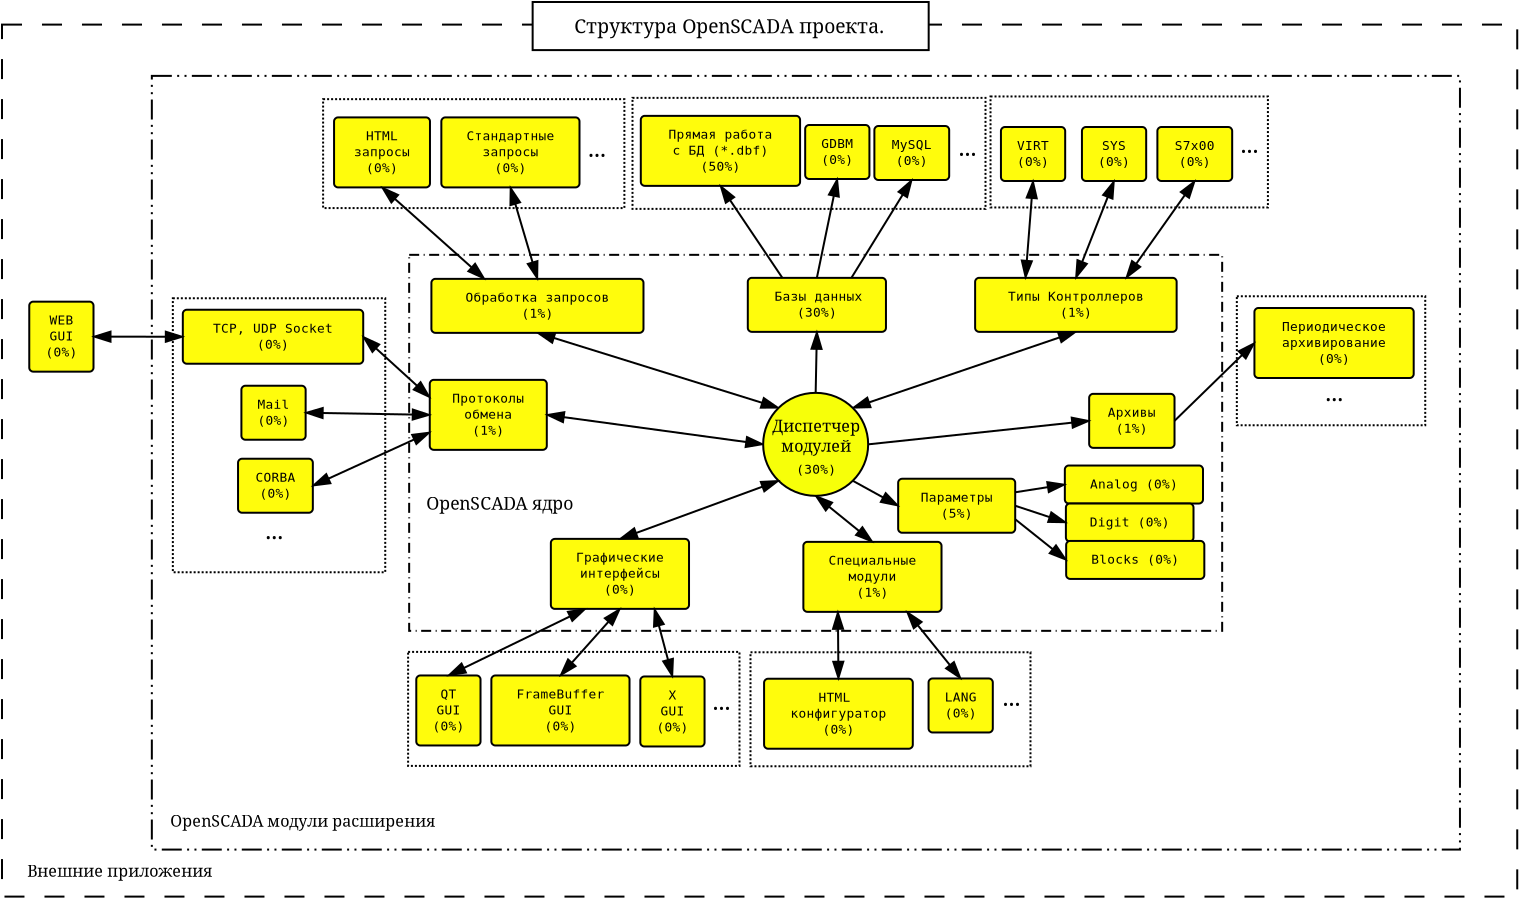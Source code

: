 <?xml version="1.0" encoding="UTF-8"?>
<dia:diagram xmlns:dia="http://www.lysator.liu.se/~alla/dia/">
  <dia:layer name="Тло" visible="true">
    <dia:group>
      <dia:object type="Standard - Box" version="0" id="O0">
        <dia:attribute name="obj_pos">
          <dia:point val="-15.037,-23.207"/>
        </dia:attribute>
        <dia:attribute name="obj_bb">
          <dia:rectangle val="-15.087,-23.258;60.775,20.442"/>
        </dia:attribute>
        <dia:attribute name="elem_corner">
          <dia:point val="-15.037,-23.207"/>
        </dia:attribute>
        <dia:attribute name="elem_width">
          <dia:real val="75.762"/>
        </dia:attribute>
        <dia:attribute name="elem_height">
          <dia:real val="43.6"/>
        </dia:attribute>
        <dia:attribute name="show_background">
          <dia:boolean val="true"/>
        </dia:attribute>
        <dia:attribute name="line_style">
          <dia:enum val="1"/>
        </dia:attribute>
      </dia:object>
      <dia:object type="Standard - Box" version="0" id="O1">
        <dia:attribute name="obj_pos">
          <dia:point val="-7.545,-20.643"/>
        </dia:attribute>
        <dia:attribute name="obj_bb">
          <dia:rectangle val="-7.595,-20.693;57.911,18.092"/>
        </dia:attribute>
        <dia:attribute name="elem_corner">
          <dia:point val="-7.545,-20.643"/>
        </dia:attribute>
        <dia:attribute name="elem_width">
          <dia:real val="65.406"/>
        </dia:attribute>
        <dia:attribute name="elem_height">
          <dia:real val="38.685"/>
        </dia:attribute>
        <dia:attribute name="show_background">
          <dia:boolean val="true"/>
        </dia:attribute>
        <dia:attribute name="line_style">
          <dia:enum val="3"/>
        </dia:attribute>
      </dia:object>
      <dia:object type="Standard - Box" version="0" id="O2">
        <dia:attribute name="obj_pos">
          <dia:point val="5.321,-11.695"/>
        </dia:attribute>
        <dia:attribute name="obj_bb">
          <dia:rectangle val="5.271,-11.745;46.021,7.155"/>
        </dia:attribute>
        <dia:attribute name="elem_corner">
          <dia:point val="5.321,-11.695"/>
        </dia:attribute>
        <dia:attribute name="elem_width">
          <dia:real val="40.65"/>
        </dia:attribute>
        <dia:attribute name="elem_height">
          <dia:real val="18.8"/>
        </dia:attribute>
        <dia:attribute name="show_background">
          <dia:boolean val="true"/>
        </dia:attribute>
        <dia:attribute name="line_style">
          <dia:enum val="2"/>
        </dia:attribute>
        <dia:attribute name="dashlength">
          <dia:real val="0.5"/>
        </dia:attribute>
      </dia:object>
      <dia:object type="Flowchart - Box" version="0" id="O3">
        <dia:attribute name="obj_pos">
          <dia:point val="22.253,-10.545"/>
        </dia:attribute>
        <dia:attribute name="obj_bb">
          <dia:rectangle val="22.203,-10.595;29.211,-7.795"/>
        </dia:attribute>
        <dia:attribute name="elem_corner">
          <dia:point val="22.253,-10.545"/>
        </dia:attribute>
        <dia:attribute name="elem_width">
          <dia:real val="6.908"/>
        </dia:attribute>
        <dia:attribute name="elem_height">
          <dia:real val="2.7"/>
        </dia:attribute>
        <dia:attribute name="inner_color">
          <dia:color val="#fffc0c"/>
        </dia:attribute>
        <dia:attribute name="show_background">
          <dia:boolean val="true"/>
        </dia:attribute>
        <dia:attribute name="corner_radius">
          <dia:real val="0.2"/>
        </dia:attribute>
        <dia:attribute name="padding">
          <dia:real val="0.5"/>
        </dia:attribute>
        <dia:attribute name="text">
          <dia:composite type="text">
            <dia:attribute name="string">
              <dia:string>#Базы данных
(30%)#</dia:string>
            </dia:attribute>
            <dia:attribute name="font">
              <dia:font name="Courier"/>
            </dia:attribute>
            <dia:attribute name="height">
              <dia:real val="0.8"/>
            </dia:attribute>
            <dia:attribute name="pos">
              <dia:point val="25.707,-9.362"/>
            </dia:attribute>
            <dia:attribute name="color">
              <dia:color val="#010101"/>
            </dia:attribute>
            <dia:attribute name="alignment">
              <dia:enum val="1"/>
            </dia:attribute>
          </dia:composite>
        </dia:attribute>
      </dia:object>
      <dia:object type="Standard - Line" version="0" id="O4">
        <dia:attribute name="obj_pos">
          <dia:point val="25.707,-7.845"/>
        </dia:attribute>
        <dia:attribute name="obj_bb">
          <dia:rectangle val="25.206,-7.905;26.208,-4.744"/>
        </dia:attribute>
        <dia:attribute name="conn_endpoints">
          <dia:point val="25.707,-7.845"/>
          <dia:point val="25.646,-4.795"/>
        </dia:attribute>
        <dia:attribute name="numcp">
          <dia:int val="1"/>
        </dia:attribute>
        <dia:attribute name="start_arrow">
          <dia:enum val="3"/>
        </dia:attribute>
        <dia:attribute name="start_arrow_length">
          <dia:real val="0.8"/>
        </dia:attribute>
        <dia:attribute name="start_arrow_width">
          <dia:real val="0.5"/>
        </dia:attribute>
        <dia:connections>
          <dia:connection handle="0" to="O3" connection="13"/>
        </dia:connections>
      </dia:object>
      <dia:object type="Flowchart - Box" version="0" id="O5">
        <dia:attribute name="obj_pos">
          <dia:point val="33.619,-10.545"/>
        </dia:attribute>
        <dia:attribute name="obj_bb">
          <dia:rectangle val="33.569,-10.595;43.745,-7.795"/>
        </dia:attribute>
        <dia:attribute name="elem_corner">
          <dia:point val="33.619,-10.545"/>
        </dia:attribute>
        <dia:attribute name="elem_width">
          <dia:real val="10.076"/>
        </dia:attribute>
        <dia:attribute name="elem_height">
          <dia:real val="2.7"/>
        </dia:attribute>
        <dia:attribute name="inner_color">
          <dia:color val="#fffc0c"/>
        </dia:attribute>
        <dia:attribute name="show_background">
          <dia:boolean val="true"/>
        </dia:attribute>
        <dia:attribute name="corner_radius">
          <dia:real val="0.2"/>
        </dia:attribute>
        <dia:attribute name="padding">
          <dia:real val="0.5"/>
        </dia:attribute>
        <dia:attribute name="text">
          <dia:composite type="text">
            <dia:attribute name="string">
              <dia:string>#Типы Контроллеров
(1%)#</dia:string>
            </dia:attribute>
            <dia:attribute name="font">
              <dia:font name="Courier"/>
            </dia:attribute>
            <dia:attribute name="height">
              <dia:real val="0.8"/>
            </dia:attribute>
            <dia:attribute name="pos">
              <dia:point val="38.657,-9.362"/>
            </dia:attribute>
            <dia:attribute name="color">
              <dia:color val="#010101"/>
            </dia:attribute>
            <dia:attribute name="alignment">
              <dia:enum val="1"/>
            </dia:attribute>
          </dia:composite>
        </dia:attribute>
      </dia:object>
      <dia:object type="Standard - Line" version="0" id="O6">
        <dia:attribute name="obj_pos">
          <dia:point val="38.657,-7.845"/>
        </dia:attribute>
        <dia:attribute name="obj_bb">
          <dia:rectangle val="27.293,-8.334;38.865,-3.551"/>
        </dia:attribute>
        <dia:attribute name="conn_endpoints">
          <dia:point val="38.657,-7.845"/>
          <dia:point val="27.502,-4.041"/>
        </dia:attribute>
        <dia:attribute name="numcp">
          <dia:int val="1"/>
        </dia:attribute>
        <dia:attribute name="start_arrow">
          <dia:enum val="3"/>
        </dia:attribute>
        <dia:attribute name="start_arrow_length">
          <dia:real val="0.8"/>
        </dia:attribute>
        <dia:attribute name="start_arrow_width">
          <dia:real val="0.5"/>
        </dia:attribute>
        <dia:attribute name="end_arrow">
          <dia:enum val="3"/>
        </dia:attribute>
        <dia:attribute name="end_arrow_length">
          <dia:real val="0.8"/>
        </dia:attribute>
        <dia:attribute name="end_arrow_width">
          <dia:real val="0.5"/>
        </dia:attribute>
        <dia:connections>
          <dia:connection handle="0" to="O5" connection="13"/>
        </dia:connections>
      </dia:object>
      <dia:object type="Flowchart - Box" version="0" id="O7">
        <dia:attribute name="obj_pos">
          <dia:point val="39.321,-4.745"/>
        </dia:attribute>
        <dia:attribute name="obj_bb">
          <dia:rectangle val="39.271,-4.795;43.639,-1.995"/>
        </dia:attribute>
        <dia:attribute name="elem_corner">
          <dia:point val="39.321,-4.745"/>
        </dia:attribute>
        <dia:attribute name="elem_width">
          <dia:real val="4.268"/>
        </dia:attribute>
        <dia:attribute name="elem_height">
          <dia:real val="2.7"/>
        </dia:attribute>
        <dia:attribute name="inner_color">
          <dia:color val="#fffc0c"/>
        </dia:attribute>
        <dia:attribute name="show_background">
          <dia:boolean val="true"/>
        </dia:attribute>
        <dia:attribute name="corner_radius">
          <dia:real val="0.2"/>
        </dia:attribute>
        <dia:attribute name="padding">
          <dia:real val="0.5"/>
        </dia:attribute>
        <dia:attribute name="text">
          <dia:composite type="text">
            <dia:attribute name="string">
              <dia:string>#Архивы
(1%)#</dia:string>
            </dia:attribute>
            <dia:attribute name="font">
              <dia:font name="Courier"/>
            </dia:attribute>
            <dia:attribute name="height">
              <dia:real val="0.8"/>
            </dia:attribute>
            <dia:attribute name="pos">
              <dia:point val="41.455,-3.562"/>
            </dia:attribute>
            <dia:attribute name="color">
              <dia:color val="#010101"/>
            </dia:attribute>
            <dia:attribute name="alignment">
              <dia:enum val="1"/>
            </dia:attribute>
          </dia:composite>
        </dia:attribute>
      </dia:object>
      <dia:object type="Standard - Line" version="0" id="O8">
        <dia:attribute name="obj_pos">
          <dia:point val="39.321,-3.395"/>
        </dia:attribute>
        <dia:attribute name="obj_bb">
          <dia:rectangle val="28.216,-3.898;39.423,-2.165"/>
        </dia:attribute>
        <dia:attribute name="conn_endpoints">
          <dia:point val="39.321,-3.395"/>
          <dia:point val="28.271,-2.22"/>
        </dia:attribute>
        <dia:attribute name="numcp">
          <dia:int val="1"/>
        </dia:attribute>
        <dia:attribute name="start_arrow">
          <dia:enum val="3"/>
        </dia:attribute>
        <dia:attribute name="start_arrow_length">
          <dia:real val="0.8"/>
        </dia:attribute>
        <dia:attribute name="start_arrow_width">
          <dia:real val="0.5"/>
        </dia:attribute>
        <dia:connections>
          <dia:connection handle="0" to="O7" connection="7"/>
        </dia:connections>
      </dia:object>
      <dia:object type="Flowchart - Box" version="0" id="O9">
        <dia:attribute name="obj_pos">
          <dia:point val="29.771,-0.499"/>
        </dia:attribute>
        <dia:attribute name="obj_bb">
          <dia:rectangle val="29.721,-0.549;35.673,2.251"/>
        </dia:attribute>
        <dia:attribute name="elem_corner">
          <dia:point val="29.771,-0.499"/>
        </dia:attribute>
        <dia:attribute name="elem_width">
          <dia:real val="5.852"/>
        </dia:attribute>
        <dia:attribute name="elem_height">
          <dia:real val="2.7"/>
        </dia:attribute>
        <dia:attribute name="inner_color">
          <dia:color val="#fffc0c"/>
        </dia:attribute>
        <dia:attribute name="show_background">
          <dia:boolean val="true"/>
        </dia:attribute>
        <dia:attribute name="corner_radius">
          <dia:real val="0.2"/>
        </dia:attribute>
        <dia:attribute name="padding">
          <dia:real val="0.5"/>
        </dia:attribute>
        <dia:attribute name="text">
          <dia:composite type="text">
            <dia:attribute name="string">
              <dia:string>#Параметры
(5%)#</dia:string>
            </dia:attribute>
            <dia:attribute name="font">
              <dia:font name="Courier"/>
            </dia:attribute>
            <dia:attribute name="height">
              <dia:real val="0.8"/>
            </dia:attribute>
            <dia:attribute name="pos">
              <dia:point val="32.697,0.685"/>
            </dia:attribute>
            <dia:attribute name="color">
              <dia:color val="#010101"/>
            </dia:attribute>
            <dia:attribute name="alignment">
              <dia:enum val="1"/>
            </dia:attribute>
          </dia:composite>
        </dia:attribute>
      </dia:object>
      <dia:object type="Standard - Line" version="0" id="O10">
        <dia:attribute name="obj_pos">
          <dia:point val="27.502,-0.399"/>
        </dia:attribute>
        <dia:attribute name="obj_bb">
          <dia:rectangle val="27.434,-0.467;30.056,1.313"/>
        </dia:attribute>
        <dia:attribute name="conn_endpoints">
          <dia:point val="27.502,-0.399"/>
          <dia:point val="29.771,0.851"/>
        </dia:attribute>
        <dia:attribute name="numcp">
          <dia:int val="1"/>
        </dia:attribute>
        <dia:attribute name="end_arrow">
          <dia:enum val="3"/>
        </dia:attribute>
        <dia:attribute name="end_arrow_length">
          <dia:real val="0.8"/>
        </dia:attribute>
        <dia:attribute name="end_arrow_width">
          <dia:real val="0.5"/>
        </dia:attribute>
        <dia:connections>
          <dia:connection handle="1" to="O9" connection="7"/>
        </dia:connections>
      </dia:object>
      <dia:object type="Flowchart - Box" version="0" id="O11">
        <dia:attribute name="obj_pos">
          <dia:point val="6.433,-10.495"/>
        </dia:attribute>
        <dia:attribute name="obj_bb">
          <dia:rectangle val="6.383,-10.545;17.087,-7.745"/>
        </dia:attribute>
        <dia:attribute name="elem_corner">
          <dia:point val="6.433,-10.495"/>
        </dia:attribute>
        <dia:attribute name="elem_width">
          <dia:real val="10.604"/>
        </dia:attribute>
        <dia:attribute name="elem_height">
          <dia:real val="2.7"/>
        </dia:attribute>
        <dia:attribute name="inner_color">
          <dia:color val="#fffc0c"/>
        </dia:attribute>
        <dia:attribute name="show_background">
          <dia:boolean val="true"/>
        </dia:attribute>
        <dia:attribute name="corner_radius">
          <dia:real val="0.2"/>
        </dia:attribute>
        <dia:attribute name="padding">
          <dia:real val="0.5"/>
        </dia:attribute>
        <dia:attribute name="text">
          <dia:composite type="text">
            <dia:attribute name="string">
              <dia:string>#Обработка запросов
(1%)#</dia:string>
            </dia:attribute>
            <dia:attribute name="font">
              <dia:font name="Courier"/>
            </dia:attribute>
            <dia:attribute name="height">
              <dia:real val="0.8"/>
            </dia:attribute>
            <dia:attribute name="pos">
              <dia:point val="11.735,-9.312"/>
            </dia:attribute>
            <dia:attribute name="color">
              <dia:color val="#010101"/>
            </dia:attribute>
            <dia:attribute name="alignment">
              <dia:enum val="1"/>
            </dia:attribute>
          </dia:composite>
        </dia:attribute>
      </dia:object>
      <dia:object type="Standard - Line" version="0" id="O12">
        <dia:attribute name="obj_pos">
          <dia:point val="11.735,-7.795"/>
        </dia:attribute>
        <dia:attribute name="obj_bb">
          <dia:rectangle val="11.538,-8.287;23.986,-3.549"/>
        </dia:attribute>
        <dia:attribute name="conn_endpoints">
          <dia:point val="11.735,-7.795"/>
          <dia:point val="23.79,-4.041"/>
        </dia:attribute>
        <dia:attribute name="numcp">
          <dia:int val="1"/>
        </dia:attribute>
        <dia:attribute name="start_arrow">
          <dia:enum val="3"/>
        </dia:attribute>
        <dia:attribute name="start_arrow_length">
          <dia:real val="0.8"/>
        </dia:attribute>
        <dia:attribute name="start_arrow_width">
          <dia:real val="0.5"/>
        </dia:attribute>
        <dia:attribute name="end_arrow">
          <dia:enum val="3"/>
        </dia:attribute>
        <dia:attribute name="end_arrow_length">
          <dia:real val="0.8"/>
        </dia:attribute>
        <dia:attribute name="end_arrow_width">
          <dia:real val="0.5"/>
        </dia:attribute>
        <dia:connections>
          <dia:connection handle="0" to="O11" connection="13"/>
        </dia:connections>
      </dia:object>
      <dia:object type="Flowchart - Box" version="0" id="O13">
        <dia:attribute name="obj_pos">
          <dia:point val="6.351,-5.445"/>
        </dia:attribute>
        <dia:attribute name="obj_bb">
          <dia:rectangle val="6.301,-5.495;12.253,-1.895"/>
        </dia:attribute>
        <dia:attribute name="elem_corner">
          <dia:point val="6.351,-5.445"/>
        </dia:attribute>
        <dia:attribute name="elem_width">
          <dia:real val="5.852"/>
        </dia:attribute>
        <dia:attribute name="elem_height">
          <dia:real val="3.5"/>
        </dia:attribute>
        <dia:attribute name="inner_color">
          <dia:color val="#fffc0c"/>
        </dia:attribute>
        <dia:attribute name="show_background">
          <dia:boolean val="true"/>
        </dia:attribute>
        <dia:attribute name="corner_radius">
          <dia:real val="0.2"/>
        </dia:attribute>
        <dia:attribute name="padding">
          <dia:real val="0.5"/>
        </dia:attribute>
        <dia:attribute name="text">
          <dia:composite type="text">
            <dia:attribute name="string">
              <dia:string>#Протоколы
обмена
(1%)#</dia:string>
            </dia:attribute>
            <dia:attribute name="font">
              <dia:font name="Courier"/>
            </dia:attribute>
            <dia:attribute name="height">
              <dia:real val="0.8"/>
            </dia:attribute>
            <dia:attribute name="pos">
              <dia:point val="9.277,-4.262"/>
            </dia:attribute>
            <dia:attribute name="color">
              <dia:color val="#010101"/>
            </dia:attribute>
            <dia:attribute name="alignment">
              <dia:enum val="1"/>
            </dia:attribute>
          </dia:composite>
        </dia:attribute>
      </dia:object>
      <dia:object type="Standard - Line" version="0" id="O14">
        <dia:attribute name="obj_pos">
          <dia:point val="12.203,-3.695"/>
        </dia:attribute>
        <dia:attribute name="obj_bb">
          <dia:rectangle val="12.086,-4.197;23.138,-1.718"/>
        </dia:attribute>
        <dia:attribute name="conn_endpoints">
          <dia:point val="12.203,-3.695"/>
          <dia:point val="23.021,-2.22"/>
        </dia:attribute>
        <dia:attribute name="numcp">
          <dia:int val="1"/>
        </dia:attribute>
        <dia:attribute name="start_arrow">
          <dia:enum val="3"/>
        </dia:attribute>
        <dia:attribute name="start_arrow_length">
          <dia:real val="0.8"/>
        </dia:attribute>
        <dia:attribute name="start_arrow_width">
          <dia:real val="0.5"/>
        </dia:attribute>
        <dia:attribute name="end_arrow">
          <dia:enum val="3"/>
        </dia:attribute>
        <dia:attribute name="end_arrow_length">
          <dia:real val="0.8"/>
        </dia:attribute>
        <dia:attribute name="end_arrow_width">
          <dia:real val="0.5"/>
        </dia:attribute>
        <dia:connections>
          <dia:connection handle="0" to="O13" connection="8"/>
        </dia:connections>
      </dia:object>
      <dia:object type="Standard - Text" version="0" id="O15">
        <dia:attribute name="obj_pos">
          <dia:point val="6.171,1.055"/>
        </dia:attribute>
        <dia:attribute name="obj_bb">
          <dia:rectangle val="6.171,0.159;15.271,1.409"/>
        </dia:attribute>
        <dia:attribute name="text">
          <dia:composite type="text">
            <dia:attribute name="string">
              <dia:string>#OpenSCADA ядро#</dia:string>
            </dia:attribute>
            <dia:attribute name="font">
              <dia:font name="Times-Roman"/>
            </dia:attribute>
            <dia:attribute name="height">
              <dia:real val="1.1"/>
            </dia:attribute>
            <dia:attribute name="pos">
              <dia:point val="6.171,1.055"/>
            </dia:attribute>
            <dia:attribute name="color">
              <dia:color val="#000000"/>
            </dia:attribute>
            <dia:attribute name="alignment">
              <dia:enum val="0"/>
            </dia:attribute>
          </dia:composite>
        </dia:attribute>
      </dia:object>
      <dia:object type="Flowchart - Box" version="0" id="O16">
        <dia:attribute name="obj_pos">
          <dia:point val="25.031,2.655"/>
        </dia:attribute>
        <dia:attribute name="obj_bb">
          <dia:rectangle val="24.981,2.605;31.989,6.205"/>
        </dia:attribute>
        <dia:attribute name="elem_corner">
          <dia:point val="25.031,2.655"/>
        </dia:attribute>
        <dia:attribute name="elem_width">
          <dia:real val="6.908"/>
        </dia:attribute>
        <dia:attribute name="elem_height">
          <dia:real val="3.5"/>
        </dia:attribute>
        <dia:attribute name="inner_color">
          <dia:color val="#fffc0c"/>
        </dia:attribute>
        <dia:attribute name="show_background">
          <dia:boolean val="true"/>
        </dia:attribute>
        <dia:attribute name="corner_radius">
          <dia:real val="0.2"/>
        </dia:attribute>
        <dia:attribute name="padding">
          <dia:real val="0.5"/>
        </dia:attribute>
        <dia:attribute name="text">
          <dia:composite type="text">
            <dia:attribute name="string">
              <dia:string>#Специальные
модули
(1%)#</dia:string>
            </dia:attribute>
            <dia:attribute name="font">
              <dia:font name="Courier"/>
            </dia:attribute>
            <dia:attribute name="height">
              <dia:real val="0.8"/>
            </dia:attribute>
            <dia:attribute name="pos">
              <dia:point val="28.485,3.838"/>
            </dia:attribute>
            <dia:attribute name="color">
              <dia:color val="#010101"/>
            </dia:attribute>
            <dia:attribute name="alignment">
              <dia:enum val="1"/>
            </dia:attribute>
          </dia:composite>
        </dia:attribute>
      </dia:object>
      <dia:object type="Standard - Line" version="0" id="O17">
        <dia:attribute name="obj_pos">
          <dia:point val="25.646,0.355"/>
        </dia:attribute>
        <dia:attribute name="obj_bb">
          <dia:rectangle val="25.292,-0.065;28.838,3.075"/>
        </dia:attribute>
        <dia:attribute name="conn_endpoints">
          <dia:point val="25.646,0.355"/>
          <dia:point val="28.485,2.655"/>
        </dia:attribute>
        <dia:attribute name="numcp">
          <dia:int val="1"/>
        </dia:attribute>
        <dia:attribute name="start_arrow">
          <dia:enum val="3"/>
        </dia:attribute>
        <dia:attribute name="start_arrow_length">
          <dia:real val="0.8"/>
        </dia:attribute>
        <dia:attribute name="start_arrow_width">
          <dia:real val="0.5"/>
        </dia:attribute>
        <dia:attribute name="end_arrow">
          <dia:enum val="3"/>
        </dia:attribute>
        <dia:attribute name="end_arrow_length">
          <dia:real val="0.8"/>
        </dia:attribute>
        <dia:attribute name="end_arrow_width">
          <dia:real val="0.5"/>
        </dia:attribute>
        <dia:connections>
          <dia:connection handle="1" to="O16" connection="2"/>
        </dia:connections>
      </dia:object>
      <dia:group>
        <dia:object type="Standard - Ellipse" version="0" id="O18">
          <dia:attribute name="obj_pos">
            <dia:point val="23.021,-4.795"/>
          </dia:attribute>
          <dia:attribute name="obj_bb">
            <dia:rectangle val="22.971,-4.845;28.321,0.405"/>
          </dia:attribute>
          <dia:attribute name="elem_corner">
            <dia:point val="23.021,-4.795"/>
          </dia:attribute>
          <dia:attribute name="elem_width">
            <dia:real val="5.25"/>
          </dia:attribute>
          <dia:attribute name="elem_height">
            <dia:real val="5.15"/>
          </dia:attribute>
          <dia:attribute name="inner_color">
            <dia:color val="#f7ff09"/>
          </dia:attribute>
        </dia:object>
        <dia:object type="Standard - Text" version="0" id="O19">
          <dia:attribute name="obj_pos">
            <dia:point val="25.671,-2.845"/>
          </dia:attribute>
          <dia:attribute name="obj_bb">
            <dia:rectangle val="23.163,-3.614;28.179,-1.614"/>
          </dia:attribute>
          <dia:attribute name="text">
            <dia:composite type="text">
              <dia:attribute name="string">
                <dia:string>#Диспетчер
модулей#</dia:string>
              </dia:attribute>
              <dia:attribute name="font">
                <dia:font name="Times-Roman"/>
              </dia:attribute>
              <dia:attribute name="height">
                <dia:real val="1"/>
              </dia:attribute>
              <dia:attribute name="pos">
                <dia:point val="25.671,-2.845"/>
              </dia:attribute>
              <dia:attribute name="color">
                <dia:color val="#000000"/>
              </dia:attribute>
              <dia:attribute name="alignment">
                <dia:enum val="1"/>
              </dia:attribute>
            </dia:composite>
          </dia:attribute>
        </dia:object>
        <dia:object type="Standard - Text" version="0" id="O20">
          <dia:attribute name="obj_pos">
            <dia:point val="25.271,-0.745"/>
          </dia:attribute>
          <dia:attribute name="obj_bb">
            <dia:rectangle val="23.423,-1.378;27.119,-0.578"/>
          </dia:attribute>
          <dia:attribute name="text">
            <dia:composite type="text">
              <dia:attribute name="string">
                <dia:string>#  (30%)#</dia:string>
              </dia:attribute>
              <dia:attribute name="font">
                <dia:font name="Courier"/>
              </dia:attribute>
              <dia:attribute name="height">
                <dia:real val="0.8"/>
              </dia:attribute>
              <dia:attribute name="pos">
                <dia:point val="25.271,-0.745"/>
              </dia:attribute>
              <dia:attribute name="color">
                <dia:color val="#000000"/>
              </dia:attribute>
              <dia:attribute name="alignment">
                <dia:enum val="1"/>
              </dia:attribute>
            </dia:composite>
          </dia:attribute>
        </dia:object>
      </dia:group>
      <dia:object type="Flowchart - Box" version="0" id="O21">
        <dia:attribute name="obj_pos">
          <dia:point val="38.105,-1.162"/>
        </dia:attribute>
        <dia:attribute name="obj_bb">
          <dia:rectangle val="38.055,-1.212;45.063,0.788"/>
        </dia:attribute>
        <dia:attribute name="elem_corner">
          <dia:point val="38.105,-1.162"/>
        </dia:attribute>
        <dia:attribute name="elem_width">
          <dia:real val="6.908"/>
        </dia:attribute>
        <dia:attribute name="elem_height">
          <dia:real val="1.9"/>
        </dia:attribute>
        <dia:attribute name="inner_color">
          <dia:color val="#fffc0c"/>
        </dia:attribute>
        <dia:attribute name="show_background">
          <dia:boolean val="true"/>
        </dia:attribute>
        <dia:attribute name="corner_radius">
          <dia:real val="0.2"/>
        </dia:attribute>
        <dia:attribute name="padding">
          <dia:real val="0.5"/>
        </dia:attribute>
        <dia:attribute name="text">
          <dia:composite type="text">
            <dia:attribute name="string">
              <dia:string>#Analog (0%)#</dia:string>
            </dia:attribute>
            <dia:attribute name="font">
              <dia:font name="Courier"/>
            </dia:attribute>
            <dia:attribute name="height">
              <dia:real val="0.8"/>
            </dia:attribute>
            <dia:attribute name="pos">
              <dia:point val="41.559,0.021"/>
            </dia:attribute>
            <dia:attribute name="color">
              <dia:color val="#010101"/>
            </dia:attribute>
            <dia:attribute name="alignment">
              <dia:enum val="1"/>
            </dia:attribute>
          </dia:composite>
        </dia:attribute>
      </dia:object>
      <dia:object type="Flowchart - Box" version="0" id="O22">
        <dia:attribute name="obj_pos">
          <dia:point val="38.158,0.738"/>
        </dia:attribute>
        <dia:attribute name="obj_bb">
          <dia:rectangle val="38.108,0.688;44.588,2.688"/>
        </dia:attribute>
        <dia:attribute name="elem_corner">
          <dia:point val="38.158,0.738"/>
        </dia:attribute>
        <dia:attribute name="elem_width">
          <dia:real val="6.38"/>
        </dia:attribute>
        <dia:attribute name="elem_height">
          <dia:real val="1.9"/>
        </dia:attribute>
        <dia:attribute name="inner_color">
          <dia:color val="#fffc0c"/>
        </dia:attribute>
        <dia:attribute name="show_background">
          <dia:boolean val="true"/>
        </dia:attribute>
        <dia:attribute name="corner_radius">
          <dia:real val="0.2"/>
        </dia:attribute>
        <dia:attribute name="padding">
          <dia:real val="0.5"/>
        </dia:attribute>
        <dia:attribute name="text">
          <dia:composite type="text">
            <dia:attribute name="string">
              <dia:string>#Digit (0%)#</dia:string>
            </dia:attribute>
            <dia:attribute name="font">
              <dia:font name="Courier"/>
            </dia:attribute>
            <dia:attribute name="height">
              <dia:real val="0.8"/>
            </dia:attribute>
            <dia:attribute name="pos">
              <dia:point val="41.348,1.921"/>
            </dia:attribute>
            <dia:attribute name="color">
              <dia:color val="#010101"/>
            </dia:attribute>
            <dia:attribute name="alignment">
              <dia:enum val="1"/>
            </dia:attribute>
          </dia:composite>
        </dia:attribute>
      </dia:object>
      <dia:object type="Flowchart - Box" version="0" id="O23">
        <dia:attribute name="obj_pos">
          <dia:point val="38.171,2.609"/>
        </dia:attribute>
        <dia:attribute name="obj_bb">
          <dia:rectangle val="38.121,2.559;45.129,4.559"/>
        </dia:attribute>
        <dia:attribute name="elem_corner">
          <dia:point val="38.171,2.609"/>
        </dia:attribute>
        <dia:attribute name="elem_width">
          <dia:real val="6.908"/>
        </dia:attribute>
        <dia:attribute name="elem_height">
          <dia:real val="1.9"/>
        </dia:attribute>
        <dia:attribute name="inner_color">
          <dia:color val="#fffc0c"/>
        </dia:attribute>
        <dia:attribute name="show_background">
          <dia:boolean val="true"/>
        </dia:attribute>
        <dia:attribute name="corner_radius">
          <dia:real val="0.2"/>
        </dia:attribute>
        <dia:attribute name="padding">
          <dia:real val="0.5"/>
        </dia:attribute>
        <dia:attribute name="text">
          <dia:composite type="text">
            <dia:attribute name="string">
              <dia:string>#Blocks (0%)#</dia:string>
            </dia:attribute>
            <dia:attribute name="font">
              <dia:font name="Courier"/>
            </dia:attribute>
            <dia:attribute name="height">
              <dia:real val="0.8"/>
            </dia:attribute>
            <dia:attribute name="pos">
              <dia:point val="41.625,3.792"/>
            </dia:attribute>
            <dia:attribute name="color">
              <dia:color val="#010101"/>
            </dia:attribute>
            <dia:attribute name="alignment">
              <dia:enum val="1"/>
            </dia:attribute>
          </dia:composite>
        </dia:attribute>
      </dia:object>
      <dia:object type="Standard - Line" version="0" id="O24">
        <dia:attribute name="obj_pos">
          <dia:point val="38.105,-0.212"/>
        </dia:attribute>
        <dia:attribute name="obj_bb">
          <dia:rectangle val="35.566,-0.714;38.232,0.29"/>
        </dia:attribute>
        <dia:attribute name="conn_endpoints">
          <dia:point val="38.105,-0.212"/>
          <dia:point val="35.623,0.176"/>
        </dia:attribute>
        <dia:attribute name="numcp">
          <dia:int val="1"/>
        </dia:attribute>
        <dia:attribute name="start_arrow">
          <dia:enum val="3"/>
        </dia:attribute>
        <dia:attribute name="start_arrow_length">
          <dia:real val="0.8"/>
        </dia:attribute>
        <dia:attribute name="start_arrow_width">
          <dia:real val="0.5"/>
        </dia:attribute>
        <dia:connections>
          <dia:connection handle="0" to="O21" connection="7"/>
          <dia:connection handle="1" to="O9" connection="6"/>
        </dia:connections>
      </dia:object>
      <dia:object type="Standard - Line" version="0" id="O25">
        <dia:attribute name="obj_pos">
          <dia:point val="38.158,1.688"/>
        </dia:attribute>
        <dia:attribute name="obj_bb">
          <dia:rectangle val="35.56,0.788;38.362,2.178"/>
        </dia:attribute>
        <dia:attribute name="conn_endpoints">
          <dia:point val="38.158,1.688"/>
          <dia:point val="35.623,0.851"/>
        </dia:attribute>
        <dia:attribute name="numcp">
          <dia:int val="1"/>
        </dia:attribute>
        <dia:attribute name="start_arrow">
          <dia:enum val="3"/>
        </dia:attribute>
        <dia:attribute name="start_arrow_length">
          <dia:real val="0.8"/>
        </dia:attribute>
        <dia:attribute name="start_arrow_width">
          <dia:real val="0.5"/>
        </dia:attribute>
        <dia:connections>
          <dia:connection handle="0" to="O22" connection="7"/>
          <dia:connection handle="1" to="O9" connection="8"/>
        </dia:connections>
      </dia:object>
      <dia:object type="Standard - Line" version="0" id="O26">
        <dia:attribute name="obj_pos">
          <dia:point val="38.171,3.559"/>
        </dia:attribute>
        <dia:attribute name="obj_bb">
          <dia:rectangle val="35.553,1.456;38.522,3.981"/>
        </dia:attribute>
        <dia:attribute name="conn_endpoints">
          <dia:point val="38.171,3.559"/>
          <dia:point val="35.623,1.526"/>
        </dia:attribute>
        <dia:attribute name="numcp">
          <dia:int val="1"/>
        </dia:attribute>
        <dia:attribute name="start_arrow">
          <dia:enum val="3"/>
        </dia:attribute>
        <dia:attribute name="start_arrow_length">
          <dia:real val="0.8"/>
        </dia:attribute>
        <dia:attribute name="start_arrow_width">
          <dia:real val="0.5"/>
        </dia:attribute>
        <dia:connections>
          <dia:connection handle="0" to="O23" connection="7"/>
          <dia:connection handle="1" to="O9" connection="10"/>
        </dia:connections>
      </dia:object>
      <dia:object type="Flowchart - Box" version="0" id="O27">
        <dia:attribute name="obj_pos">
          <dia:point val="-13.674,-9.355"/>
        </dia:attribute>
        <dia:attribute name="obj_bb">
          <dia:rectangle val="-13.724,-9.405;-10.412,-5.805"/>
        </dia:attribute>
        <dia:attribute name="elem_corner">
          <dia:point val="-13.674,-9.355"/>
        </dia:attribute>
        <dia:attribute name="elem_width">
          <dia:real val="3.212"/>
        </dia:attribute>
        <dia:attribute name="elem_height">
          <dia:real val="3.5"/>
        </dia:attribute>
        <dia:attribute name="inner_color">
          <dia:color val="#fffc0c"/>
        </dia:attribute>
        <dia:attribute name="show_background">
          <dia:boolean val="true"/>
        </dia:attribute>
        <dia:attribute name="corner_radius">
          <dia:real val="0.2"/>
        </dia:attribute>
        <dia:attribute name="padding">
          <dia:real val="0.5"/>
        </dia:attribute>
        <dia:attribute name="text">
          <dia:composite type="text">
            <dia:attribute name="string">
              <dia:string>#WEB
GUI
(0%)#</dia:string>
            </dia:attribute>
            <dia:attribute name="font">
              <dia:font name="Courier"/>
            </dia:attribute>
            <dia:attribute name="height">
              <dia:real val="0.8"/>
            </dia:attribute>
            <dia:attribute name="pos">
              <dia:point val="-12.068,-8.172"/>
            </dia:attribute>
            <dia:attribute name="color">
              <dia:color val="#010101"/>
            </dia:attribute>
            <dia:attribute name="alignment">
              <dia:enum val="1"/>
            </dia:attribute>
          </dia:composite>
        </dia:attribute>
      </dia:object>
      <dia:object type="Standard - Text" version="0" id="O28">
        <dia:attribute name="obj_pos">
          <dia:point val="-6.624,16.9"/>
        </dia:attribute>
        <dia:attribute name="obj_bb">
          <dia:rectangle val="-6.624,16.13;8.864,17.13"/>
        </dia:attribute>
        <dia:attribute name="text">
          <dia:composite type="text">
            <dia:attribute name="string">
              <dia:string>#OpenSCADA модули расширения#</dia:string>
            </dia:attribute>
            <dia:attribute name="font">
              <dia:font name="Times-Roman"/>
            </dia:attribute>
            <dia:attribute name="height">
              <dia:real val="1"/>
            </dia:attribute>
            <dia:attribute name="pos">
              <dia:point val="-6.624,16.9"/>
            </dia:attribute>
            <dia:attribute name="color">
              <dia:color val="#000000"/>
            </dia:attribute>
            <dia:attribute name="alignment">
              <dia:enum val="0"/>
            </dia:attribute>
          </dia:composite>
        </dia:attribute>
      </dia:object>
      <dia:object type="Standard - Text" version="0" id="O29">
        <dia:attribute name="obj_pos">
          <dia:point val="-13.777,19.401"/>
        </dia:attribute>
        <dia:attribute name="obj_bb">
          <dia:rectangle val="-13.777,18.632;-3.569,19.632"/>
        </dia:attribute>
        <dia:attribute name="text">
          <dia:composite type="text">
            <dia:attribute name="string">
              <dia:string>#Внешние приложения#</dia:string>
            </dia:attribute>
            <dia:attribute name="font">
              <dia:font name="Times-Roman"/>
            </dia:attribute>
            <dia:attribute name="height">
              <dia:real val="1"/>
            </dia:attribute>
            <dia:attribute name="pos">
              <dia:point val="-13.777,19.401"/>
            </dia:attribute>
            <dia:attribute name="color">
              <dia:color val="#000000"/>
            </dia:attribute>
            <dia:attribute name="alignment">
              <dia:enum val="0"/>
            </dia:attribute>
          </dia:composite>
        </dia:attribute>
      </dia:object>
      <dia:group>
        <dia:object type="Standard - Box" version="0" id="O30">
          <dia:attribute name="obj_pos">
            <dia:point val="11.495,-24.337"/>
          </dia:attribute>
          <dia:attribute name="obj_bb">
            <dia:rectangle val="11.445,-24.387;31.347,-21.883"/>
          </dia:attribute>
          <dia:attribute name="elem_corner">
            <dia:point val="11.495,-24.337"/>
          </dia:attribute>
          <dia:attribute name="elem_width">
            <dia:real val="19.802"/>
          </dia:attribute>
          <dia:attribute name="elem_height">
            <dia:real val="2.405"/>
          </dia:attribute>
          <dia:attribute name="show_background">
            <dia:boolean val="true"/>
          </dia:attribute>
        </dia:object>
        <dia:object type="Standard - Text" version="0" id="O31">
          <dia:attribute name="obj_pos">
            <dia:point val="21.325,-22.781"/>
          </dia:attribute>
          <dia:attribute name="obj_bb">
            <dia:rectangle val="12.165,-23.704;30.486,-22.504"/>
          </dia:attribute>
          <dia:attribute name="text">
            <dia:composite type="text">
              <dia:attribute name="string">
                <dia:string>#Структура OpenSCADA проекта.#</dia:string>
              </dia:attribute>
              <dia:attribute name="font">
                <dia:font name="Times-Roman"/>
              </dia:attribute>
              <dia:attribute name="height">
                <dia:real val="1.2"/>
              </dia:attribute>
              <dia:attribute name="pos">
                <dia:point val="21.325,-22.781"/>
              </dia:attribute>
              <dia:attribute name="color">
                <dia:color val="#000000"/>
              </dia:attribute>
              <dia:attribute name="alignment">
                <dia:enum val="1"/>
              </dia:attribute>
            </dia:composite>
          </dia:attribute>
        </dia:object>
      </dia:group>
      <dia:object type="Standard - Box" version="0" id="O32">
        <dia:attribute name="obj_pos">
          <dia:point val="1.018,-19.479"/>
        </dia:attribute>
        <dia:attribute name="obj_bb">
          <dia:rectangle val="0.968,-19.529;16.132,-13.983"/>
        </dia:attribute>
        <dia:attribute name="elem_corner">
          <dia:point val="1.018,-19.479"/>
        </dia:attribute>
        <dia:attribute name="elem_width">
          <dia:real val="15.064"/>
        </dia:attribute>
        <dia:attribute name="elem_height">
          <dia:real val="5.446"/>
        </dia:attribute>
        <dia:attribute name="show_background">
          <dia:boolean val="true"/>
        </dia:attribute>
        <dia:attribute name="line_style">
          <dia:enum val="1"/>
        </dia:attribute>
        <dia:attribute name="dashlength">
          <dia:real val="0.1"/>
        </dia:attribute>
      </dia:object>
      <dia:object type="Flowchart - Box" version="0" id="O33">
        <dia:attribute name="obj_pos">
          <dia:point val="6.93,-18.567"/>
        </dia:attribute>
        <dia:attribute name="obj_bb">
          <dia:rectangle val="6.88,-18.617;13.888,-15.017"/>
        </dia:attribute>
        <dia:attribute name="elem_corner">
          <dia:point val="6.93,-18.567"/>
        </dia:attribute>
        <dia:attribute name="elem_width">
          <dia:real val="6.908"/>
        </dia:attribute>
        <dia:attribute name="elem_height">
          <dia:real val="3.5"/>
        </dia:attribute>
        <dia:attribute name="inner_color">
          <dia:color val="#fffc0c"/>
        </dia:attribute>
        <dia:attribute name="show_background">
          <dia:boolean val="true"/>
        </dia:attribute>
        <dia:attribute name="corner_radius">
          <dia:real val="0.2"/>
        </dia:attribute>
        <dia:attribute name="padding">
          <dia:real val="0.5"/>
        </dia:attribute>
        <dia:attribute name="text">
          <dia:composite type="text">
            <dia:attribute name="string">
              <dia:string>#Стандартные
запросы
(0%)#</dia:string>
            </dia:attribute>
            <dia:attribute name="font">
              <dia:font name="Courier"/>
            </dia:attribute>
            <dia:attribute name="height">
              <dia:real val="0.8"/>
            </dia:attribute>
            <dia:attribute name="pos">
              <dia:point val="10.384,-17.384"/>
            </dia:attribute>
            <dia:attribute name="color">
              <dia:color val="#010101"/>
            </dia:attribute>
            <dia:attribute name="alignment">
              <dia:enum val="1"/>
            </dia:attribute>
          </dia:composite>
        </dia:attribute>
      </dia:object>
      <dia:object type="Flowchart - Box" version="0" id="O34">
        <dia:attribute name="obj_pos">
          <dia:point val="1.566,-18.567"/>
        </dia:attribute>
        <dia:attribute name="obj_bb">
          <dia:rectangle val="1.516,-18.617;6.412,-15.017"/>
        </dia:attribute>
        <dia:attribute name="elem_corner">
          <dia:point val="1.566,-18.567"/>
        </dia:attribute>
        <dia:attribute name="elem_width">
          <dia:real val="4.796"/>
        </dia:attribute>
        <dia:attribute name="elem_height">
          <dia:real val="3.5"/>
        </dia:attribute>
        <dia:attribute name="inner_color">
          <dia:color val="#fffc0c"/>
        </dia:attribute>
        <dia:attribute name="show_background">
          <dia:boolean val="true"/>
        </dia:attribute>
        <dia:attribute name="corner_radius">
          <dia:real val="0.2"/>
        </dia:attribute>
        <dia:attribute name="padding">
          <dia:real val="0.5"/>
        </dia:attribute>
        <dia:attribute name="text">
          <dia:composite type="text">
            <dia:attribute name="string">
              <dia:string>#HTML
запросы
(0%)#</dia:string>
            </dia:attribute>
            <dia:attribute name="font">
              <dia:font name="Courier"/>
            </dia:attribute>
            <dia:attribute name="height">
              <dia:real val="0.8"/>
            </dia:attribute>
            <dia:attribute name="pos">
              <dia:point val="3.964,-17.384"/>
            </dia:attribute>
            <dia:attribute name="color">
              <dia:color val="#010101"/>
            </dia:attribute>
            <dia:attribute name="alignment">
              <dia:enum val="1"/>
            </dia:attribute>
          </dia:composite>
        </dia:attribute>
      </dia:object>
      <dia:object type="Standard - Line" version="0" id="O35">
        <dia:attribute name="obj_pos">
          <dia:point val="10.384,-15.067"/>
        </dia:attribute>
        <dia:attribute name="obj_bb">
          <dia:rectangle val="9.891,-15.256;12.228,-10.306"/>
        </dia:attribute>
        <dia:attribute name="conn_endpoints">
          <dia:point val="10.384,-15.067"/>
          <dia:point val="11.735,-10.495"/>
        </dia:attribute>
        <dia:attribute name="numcp">
          <dia:int val="1"/>
        </dia:attribute>
        <dia:attribute name="start_arrow">
          <dia:enum val="3"/>
        </dia:attribute>
        <dia:attribute name="start_arrow_length">
          <dia:real val="0.8"/>
        </dia:attribute>
        <dia:attribute name="start_arrow_width">
          <dia:real val="0.5"/>
        </dia:attribute>
        <dia:attribute name="end_arrow">
          <dia:enum val="3"/>
        </dia:attribute>
        <dia:attribute name="end_arrow_length">
          <dia:real val="0.8"/>
        </dia:attribute>
        <dia:attribute name="end_arrow_width">
          <dia:real val="0.5"/>
        </dia:attribute>
        <dia:connections>
          <dia:connection handle="0" to="O33" connection="13"/>
          <dia:connection handle="1" to="O11" connection="2"/>
        </dia:connections>
      </dia:object>
      <dia:object type="Standard - Line" version="0" id="O36">
        <dia:attribute name="obj_pos">
          <dia:point val="3.964,-15.067"/>
        </dia:attribute>
        <dia:attribute name="obj_bb">
          <dia:rectangle val="3.593,-15.473;9.454,-10.089"/>
        </dia:attribute>
        <dia:attribute name="conn_endpoints">
          <dia:point val="3.964,-15.067"/>
          <dia:point val="9.084,-10.495"/>
        </dia:attribute>
        <dia:attribute name="numcp">
          <dia:int val="1"/>
        </dia:attribute>
        <dia:attribute name="start_arrow">
          <dia:enum val="3"/>
        </dia:attribute>
        <dia:attribute name="start_arrow_length">
          <dia:real val="0.8"/>
        </dia:attribute>
        <dia:attribute name="start_arrow_width">
          <dia:real val="0.5"/>
        </dia:attribute>
        <dia:attribute name="end_arrow">
          <dia:enum val="3"/>
        </dia:attribute>
        <dia:attribute name="end_arrow_length">
          <dia:real val="0.8"/>
        </dia:attribute>
        <dia:attribute name="end_arrow_width">
          <dia:real val="0.5"/>
        </dia:attribute>
        <dia:connections>
          <dia:connection handle="0" to="O34" connection="13"/>
          <dia:connection handle="1" to="O11" connection="1"/>
        </dia:connections>
      </dia:object>
      <dia:object type="Standard - Text" version="0" id="O37">
        <dia:attribute name="obj_pos">
          <dia:point val="14.713,-16.593"/>
        </dia:attribute>
        <dia:attribute name="obj_bb">
          <dia:rectangle val="14.251,-17.747;15.175,-16.247"/>
        </dia:attribute>
        <dia:attribute name="text">
          <dia:composite type="text">
            <dia:attribute name="string">
              <dia:string>#...#</dia:string>
            </dia:attribute>
            <dia:attribute name="font">
              <dia:font name="Times-Roman"/>
            </dia:attribute>
            <dia:attribute name="height">
              <dia:real val="1.5"/>
            </dia:attribute>
            <dia:attribute name="pos">
              <dia:point val="14.713,-16.593"/>
            </dia:attribute>
            <dia:attribute name="color">
              <dia:color val="#000000"/>
            </dia:attribute>
            <dia:attribute name="alignment">
              <dia:enum val="1"/>
            </dia:attribute>
          </dia:composite>
        </dia:attribute>
      </dia:object>
      <dia:object type="Standard - Box" version="0" id="O38">
        <dia:attribute name="obj_pos">
          <dia:point val="16.488,-19.543"/>
        </dia:attribute>
        <dia:attribute name="obj_bb">
          <dia:rectangle val="16.438,-19.593;34.188,-13.943"/>
        </dia:attribute>
        <dia:attribute name="elem_corner">
          <dia:point val="16.488,-19.543"/>
        </dia:attribute>
        <dia:attribute name="elem_width">
          <dia:real val="17.65"/>
        </dia:attribute>
        <dia:attribute name="elem_height">
          <dia:real val="5.55"/>
        </dia:attribute>
        <dia:attribute name="show_background">
          <dia:boolean val="true"/>
        </dia:attribute>
        <dia:attribute name="line_style">
          <dia:enum val="1"/>
        </dia:attribute>
        <dia:attribute name="dashlength">
          <dia:real val="0.1"/>
        </dia:attribute>
      </dia:object>
      <dia:object type="Flowchart - Box" version="0" id="O39">
        <dia:attribute name="obj_pos">
          <dia:point val="16.903,-18.645"/>
        </dia:attribute>
        <dia:attribute name="obj_bb">
          <dia:rectangle val="16.853,-18.695;24.917,-15.095"/>
        </dia:attribute>
        <dia:attribute name="elem_corner">
          <dia:point val="16.903,-18.645"/>
        </dia:attribute>
        <dia:attribute name="elem_width">
          <dia:real val="7.964"/>
        </dia:attribute>
        <dia:attribute name="elem_height">
          <dia:real val="3.5"/>
        </dia:attribute>
        <dia:attribute name="inner_color">
          <dia:color val="#fffc0c"/>
        </dia:attribute>
        <dia:attribute name="show_background">
          <dia:boolean val="true"/>
        </dia:attribute>
        <dia:attribute name="corner_radius">
          <dia:real val="0.2"/>
        </dia:attribute>
        <dia:attribute name="padding">
          <dia:real val="0.5"/>
        </dia:attribute>
        <dia:attribute name="text">
          <dia:composite type="text">
            <dia:attribute name="string">
              <dia:string>#Прямая работа
с БД (*.dbf)
(50%)#</dia:string>
            </dia:attribute>
            <dia:attribute name="font">
              <dia:font name="Courier"/>
            </dia:attribute>
            <dia:attribute name="height">
              <dia:real val="0.8"/>
            </dia:attribute>
            <dia:attribute name="pos">
              <dia:point val="20.885,-17.462"/>
            </dia:attribute>
            <dia:attribute name="color">
              <dia:color val="#010101"/>
            </dia:attribute>
            <dia:attribute name="alignment">
              <dia:enum val="1"/>
            </dia:attribute>
          </dia:composite>
        </dia:attribute>
      </dia:object>
      <dia:object type="Standard - Line" version="0" id="O40">
        <dia:attribute name="obj_pos">
          <dia:point val="20.885,-15.145"/>
        </dia:attribute>
        <dia:attribute name="obj_bb">
          <dia:rectangle val="20.442,-15.466;24.049,-10.476"/>
        </dia:attribute>
        <dia:attribute name="conn_endpoints">
          <dia:point val="20.885,-15.145"/>
          <dia:point val="23.98,-10.545"/>
        </dia:attribute>
        <dia:attribute name="numcp">
          <dia:int val="1"/>
        </dia:attribute>
        <dia:attribute name="start_arrow">
          <dia:enum val="3"/>
        </dia:attribute>
        <dia:attribute name="start_arrow_length">
          <dia:real val="0.8"/>
        </dia:attribute>
        <dia:attribute name="start_arrow_width">
          <dia:real val="0.5"/>
        </dia:attribute>
        <dia:connections>
          <dia:connection handle="0" to="O39" connection="13"/>
          <dia:connection handle="1" to="O3" connection="1"/>
        </dia:connections>
      </dia:object>
      <dia:object type="Flowchart - Box" version="0" id="O41">
        <dia:attribute name="obj_pos">
          <dia:point val="25.122,-18.188"/>
        </dia:attribute>
        <dia:attribute name="obj_bb">
          <dia:rectangle val="25.072,-18.238;28.384,-15.438"/>
        </dia:attribute>
        <dia:attribute name="elem_corner">
          <dia:point val="25.122,-18.188"/>
        </dia:attribute>
        <dia:attribute name="elem_width">
          <dia:real val="3.212"/>
        </dia:attribute>
        <dia:attribute name="elem_height">
          <dia:real val="2.7"/>
        </dia:attribute>
        <dia:attribute name="inner_color">
          <dia:color val="#fffc0c"/>
        </dia:attribute>
        <dia:attribute name="show_background">
          <dia:boolean val="true"/>
        </dia:attribute>
        <dia:attribute name="corner_radius">
          <dia:real val="0.2"/>
        </dia:attribute>
        <dia:attribute name="padding">
          <dia:real val="0.5"/>
        </dia:attribute>
        <dia:attribute name="text">
          <dia:composite type="text">
            <dia:attribute name="string">
              <dia:string>#GDBM
(0%)#</dia:string>
            </dia:attribute>
            <dia:attribute name="font">
              <dia:font name="Courier"/>
            </dia:attribute>
            <dia:attribute name="height">
              <dia:real val="0.8"/>
            </dia:attribute>
            <dia:attribute name="pos">
              <dia:point val="26.728,-17.004"/>
            </dia:attribute>
            <dia:attribute name="color">
              <dia:color val="#010101"/>
            </dia:attribute>
            <dia:attribute name="alignment">
              <dia:enum val="1"/>
            </dia:attribute>
          </dia:composite>
        </dia:attribute>
      </dia:object>
      <dia:object type="Standard - Line" version="0" id="O42">
        <dia:attribute name="obj_pos">
          <dia:point val="26.728,-15.488"/>
        </dia:attribute>
        <dia:attribute name="obj_bb">
          <dia:rectangle val="25.648,-15.638;27.227,-10.486"/>
        </dia:attribute>
        <dia:attribute name="conn_endpoints">
          <dia:point val="26.728,-15.488"/>
          <dia:point val="25.707,-10.545"/>
        </dia:attribute>
        <dia:attribute name="numcp">
          <dia:int val="1"/>
        </dia:attribute>
        <dia:attribute name="start_arrow">
          <dia:enum val="3"/>
        </dia:attribute>
        <dia:attribute name="start_arrow_length">
          <dia:real val="0.8"/>
        </dia:attribute>
        <dia:attribute name="start_arrow_width">
          <dia:real val="0.5"/>
        </dia:attribute>
        <dia:connections>
          <dia:connection handle="0" to="O41" connection="13"/>
          <dia:connection handle="1" to="O3" connection="2"/>
        </dia:connections>
      </dia:object>
      <dia:object type="Flowchart - Box" version="0" id="O43">
        <dia:attribute name="obj_pos">
          <dia:point val="28.582,-18.137"/>
        </dia:attribute>
        <dia:attribute name="obj_bb">
          <dia:rectangle val="28.532,-18.188;32.372,-15.387"/>
        </dia:attribute>
        <dia:attribute name="elem_corner">
          <dia:point val="28.582,-18.137"/>
        </dia:attribute>
        <dia:attribute name="elem_width">
          <dia:real val="3.74"/>
        </dia:attribute>
        <dia:attribute name="elem_height">
          <dia:real val="2.7"/>
        </dia:attribute>
        <dia:attribute name="inner_color">
          <dia:color val="#fffc0c"/>
        </dia:attribute>
        <dia:attribute name="show_background">
          <dia:boolean val="true"/>
        </dia:attribute>
        <dia:attribute name="corner_radius">
          <dia:real val="0.2"/>
        </dia:attribute>
        <dia:attribute name="padding">
          <dia:real val="0.5"/>
        </dia:attribute>
        <dia:attribute name="text">
          <dia:composite type="text">
            <dia:attribute name="string">
              <dia:string>#MySQL
(0%)#</dia:string>
            </dia:attribute>
            <dia:attribute name="font">
              <dia:font name="Courier"/>
            </dia:attribute>
            <dia:attribute name="height">
              <dia:real val="0.8"/>
            </dia:attribute>
            <dia:attribute name="pos">
              <dia:point val="30.452,-16.954"/>
            </dia:attribute>
            <dia:attribute name="color">
              <dia:color val="#010101"/>
            </dia:attribute>
            <dia:attribute name="alignment">
              <dia:enum val="1"/>
            </dia:attribute>
          </dia:composite>
        </dia:attribute>
      </dia:object>
      <dia:object type="Standard - Line" version="0" id="O44">
        <dia:attribute name="obj_pos">
          <dia:point val="30.452,-15.438"/>
        </dia:attribute>
        <dia:attribute name="obj_bb">
          <dia:rectangle val="27.365,-15.743;30.904,-10.476"/>
        </dia:attribute>
        <dia:attribute name="conn_endpoints">
          <dia:point val="30.452,-15.438"/>
          <dia:point val="27.434,-10.545"/>
        </dia:attribute>
        <dia:attribute name="numcp">
          <dia:int val="1"/>
        </dia:attribute>
        <dia:attribute name="start_arrow">
          <dia:enum val="3"/>
        </dia:attribute>
        <dia:attribute name="start_arrow_length">
          <dia:real val="0.8"/>
        </dia:attribute>
        <dia:attribute name="start_arrow_width">
          <dia:real val="0.5"/>
        </dia:attribute>
        <dia:connections>
          <dia:connection handle="0" to="O43" connection="13"/>
          <dia:connection handle="1" to="O3" connection="3"/>
        </dia:connections>
      </dia:object>
      <dia:object type="Standard - Box" version="0" id="O45">
        <dia:attribute name="obj_pos">
          <dia:point val="34.389,-19.614"/>
        </dia:attribute>
        <dia:attribute name="obj_bb">
          <dia:rectangle val="34.339,-19.664;48.309,-14.014"/>
        </dia:attribute>
        <dia:attribute name="elem_corner">
          <dia:point val="34.389,-19.614"/>
        </dia:attribute>
        <dia:attribute name="elem_width">
          <dia:real val="13.87"/>
        </dia:attribute>
        <dia:attribute name="elem_height">
          <dia:real val="5.55"/>
        </dia:attribute>
        <dia:attribute name="show_background">
          <dia:boolean val="true"/>
        </dia:attribute>
        <dia:attribute name="line_style">
          <dia:enum val="1"/>
        </dia:attribute>
        <dia:attribute name="dashlength">
          <dia:real val="0.1"/>
        </dia:attribute>
      </dia:object>
      <dia:object type="Standard - Text" version="0" id="O46">
        <dia:attribute name="obj_pos">
          <dia:point val="33.238,-16.643"/>
        </dia:attribute>
        <dia:attribute name="obj_bb">
          <dia:rectangle val="32.776,-17.797;33.7,-16.297"/>
        </dia:attribute>
        <dia:attribute name="text">
          <dia:composite type="text">
            <dia:attribute name="string">
              <dia:string>#...#</dia:string>
            </dia:attribute>
            <dia:attribute name="font">
              <dia:font name="Times-Roman"/>
            </dia:attribute>
            <dia:attribute name="height">
              <dia:real val="1.5"/>
            </dia:attribute>
            <dia:attribute name="pos">
              <dia:point val="33.238,-16.643"/>
            </dia:attribute>
            <dia:attribute name="color">
              <dia:color val="#000000"/>
            </dia:attribute>
            <dia:attribute name="alignment">
              <dia:enum val="1"/>
            </dia:attribute>
          </dia:composite>
        </dia:attribute>
      </dia:object>
      <dia:object type="Flowchart - Box" version="0" id="O47">
        <dia:attribute name="obj_pos">
          <dia:point val="34.91,-18.087"/>
        </dia:attribute>
        <dia:attribute name="obj_bb">
          <dia:rectangle val="34.86,-18.137;38.172,-15.338"/>
        </dia:attribute>
        <dia:attribute name="elem_corner">
          <dia:point val="34.91,-18.087"/>
        </dia:attribute>
        <dia:attribute name="elem_width">
          <dia:real val="3.212"/>
        </dia:attribute>
        <dia:attribute name="elem_height">
          <dia:real val="2.7"/>
        </dia:attribute>
        <dia:attribute name="inner_color">
          <dia:color val="#fffc0c"/>
        </dia:attribute>
        <dia:attribute name="show_background">
          <dia:boolean val="true"/>
        </dia:attribute>
        <dia:attribute name="corner_radius">
          <dia:real val="0.2"/>
        </dia:attribute>
        <dia:attribute name="padding">
          <dia:real val="0.5"/>
        </dia:attribute>
        <dia:attribute name="text">
          <dia:composite type="text">
            <dia:attribute name="string">
              <dia:string>#VIRT
(0%)#</dia:string>
            </dia:attribute>
            <dia:attribute name="font">
              <dia:font name="Courier"/>
            </dia:attribute>
            <dia:attribute name="height">
              <dia:real val="0.8"/>
            </dia:attribute>
            <dia:attribute name="pos">
              <dia:point val="36.516,-16.904"/>
            </dia:attribute>
            <dia:attribute name="color">
              <dia:color val="#010101"/>
            </dia:attribute>
            <dia:attribute name="alignment">
              <dia:enum val="1"/>
            </dia:attribute>
          </dia:composite>
        </dia:attribute>
      </dia:object>
      <dia:object type="Flowchart - Box" version="0" id="O48">
        <dia:attribute name="obj_pos">
          <dia:point val="42.732,-18.087"/>
        </dia:attribute>
        <dia:attribute name="obj_bb">
          <dia:rectangle val="42.682,-18.137;46.522,-15.338"/>
        </dia:attribute>
        <dia:attribute name="elem_corner">
          <dia:point val="42.732,-18.087"/>
        </dia:attribute>
        <dia:attribute name="elem_width">
          <dia:real val="3.74"/>
        </dia:attribute>
        <dia:attribute name="elem_height">
          <dia:real val="2.7"/>
        </dia:attribute>
        <dia:attribute name="inner_color">
          <dia:color val="#fffc0c"/>
        </dia:attribute>
        <dia:attribute name="show_background">
          <dia:boolean val="true"/>
        </dia:attribute>
        <dia:attribute name="corner_radius">
          <dia:real val="0.2"/>
        </dia:attribute>
        <dia:attribute name="padding">
          <dia:real val="0.5"/>
        </dia:attribute>
        <dia:attribute name="text">
          <dia:composite type="text">
            <dia:attribute name="string">
              <dia:string>#S7x00
(0%)#</dia:string>
            </dia:attribute>
            <dia:attribute name="font">
              <dia:font name="Courier"/>
            </dia:attribute>
            <dia:attribute name="height">
              <dia:real val="0.8"/>
            </dia:attribute>
            <dia:attribute name="pos">
              <dia:point val="44.602,-16.904"/>
            </dia:attribute>
            <dia:attribute name="color">
              <dia:color val="#010101"/>
            </dia:attribute>
            <dia:attribute name="alignment">
              <dia:enum val="1"/>
            </dia:attribute>
          </dia:composite>
        </dia:attribute>
      </dia:object>
      <dia:object type="Flowchart - Box" version="0" id="O49">
        <dia:attribute name="obj_pos">
          <dia:point val="38.96,-18.087"/>
        </dia:attribute>
        <dia:attribute name="obj_bb">
          <dia:rectangle val="38.91,-18.137;42.222,-15.338"/>
        </dia:attribute>
        <dia:attribute name="elem_corner">
          <dia:point val="38.96,-18.087"/>
        </dia:attribute>
        <dia:attribute name="elem_width">
          <dia:real val="3.212"/>
        </dia:attribute>
        <dia:attribute name="elem_height">
          <dia:real val="2.7"/>
        </dia:attribute>
        <dia:attribute name="inner_color">
          <dia:color val="#fffc0c"/>
        </dia:attribute>
        <dia:attribute name="show_background">
          <dia:boolean val="true"/>
        </dia:attribute>
        <dia:attribute name="corner_radius">
          <dia:real val="0.2"/>
        </dia:attribute>
        <dia:attribute name="padding">
          <dia:real val="0.5"/>
        </dia:attribute>
        <dia:attribute name="text">
          <dia:composite type="text">
            <dia:attribute name="string">
              <dia:string>#SYS
(0%)#</dia:string>
            </dia:attribute>
            <dia:attribute name="font">
              <dia:font name="Courier"/>
            </dia:attribute>
            <dia:attribute name="height">
              <dia:real val="0.8"/>
            </dia:attribute>
            <dia:attribute name="pos">
              <dia:point val="40.566,-16.904"/>
            </dia:attribute>
            <dia:attribute name="color">
              <dia:color val="#010101"/>
            </dia:attribute>
            <dia:attribute name="alignment">
              <dia:enum val="1"/>
            </dia:attribute>
          </dia:composite>
        </dia:attribute>
      </dia:object>
      <dia:object type="Standard - Line" version="0" id="O50">
        <dia:attribute name="obj_pos">
          <dia:point val="36.516,-15.387"/>
        </dia:attribute>
        <dia:attribute name="obj_bb">
          <dia:rectangle val="35.635,-15.476;37.018,-10.456"/>
        </dia:attribute>
        <dia:attribute name="conn_endpoints">
          <dia:point val="36.516,-15.387"/>
          <dia:point val="36.138,-10.545"/>
        </dia:attribute>
        <dia:attribute name="numcp">
          <dia:int val="1"/>
        </dia:attribute>
        <dia:attribute name="start_arrow">
          <dia:enum val="3"/>
        </dia:attribute>
        <dia:attribute name="start_arrow_length">
          <dia:real val="0.8"/>
        </dia:attribute>
        <dia:attribute name="start_arrow_width">
          <dia:real val="0.5"/>
        </dia:attribute>
        <dia:attribute name="end_arrow">
          <dia:enum val="3"/>
        </dia:attribute>
        <dia:attribute name="end_arrow_length">
          <dia:real val="0.8"/>
        </dia:attribute>
        <dia:attribute name="end_arrow_width">
          <dia:real val="0.5"/>
        </dia:attribute>
        <dia:connections>
          <dia:connection handle="0" to="O47" connection="13"/>
          <dia:connection handle="1" to="O5" connection="1"/>
        </dia:connections>
      </dia:object>
      <dia:object type="Standard - Line" version="0" id="O51">
        <dia:attribute name="obj_pos">
          <dia:point val="40.566,-15.387"/>
        </dia:attribute>
        <dia:attribute name="obj_bb">
          <dia:rectangle val="38.173,-15.617;41.049,-10.315"/>
        </dia:attribute>
        <dia:attribute name="conn_endpoints">
          <dia:point val="40.566,-15.387"/>
          <dia:point val="38.657,-10.545"/>
        </dia:attribute>
        <dia:attribute name="numcp">
          <dia:int val="1"/>
        </dia:attribute>
        <dia:attribute name="start_arrow">
          <dia:enum val="3"/>
        </dia:attribute>
        <dia:attribute name="start_arrow_length">
          <dia:real val="0.8"/>
        </dia:attribute>
        <dia:attribute name="start_arrow_width">
          <dia:real val="0.5"/>
        </dia:attribute>
        <dia:attribute name="end_arrow">
          <dia:enum val="3"/>
        </dia:attribute>
        <dia:attribute name="end_arrow_length">
          <dia:real val="0.8"/>
        </dia:attribute>
        <dia:attribute name="end_arrow_width">
          <dia:real val="0.5"/>
        </dia:attribute>
        <dia:connections>
          <dia:connection handle="0" to="O49" connection="13"/>
          <dia:connection handle="1" to="O5" connection="2"/>
        </dia:connections>
      </dia:object>
      <dia:object type="Standard - Line" version="0" id="O52">
        <dia:attribute name="obj_pos">
          <dia:point val="44.602,-15.387"/>
        </dia:attribute>
        <dia:attribute name="obj_bb">
          <dia:rectangle val="40.739,-15.717;45.039,-10.216"/>
        </dia:attribute>
        <dia:attribute name="conn_endpoints">
          <dia:point val="44.602,-15.387"/>
          <dia:point val="41.176,-10.545"/>
        </dia:attribute>
        <dia:attribute name="numcp">
          <dia:int val="1"/>
        </dia:attribute>
        <dia:attribute name="start_arrow">
          <dia:enum val="3"/>
        </dia:attribute>
        <dia:attribute name="start_arrow_length">
          <dia:real val="0.8"/>
        </dia:attribute>
        <dia:attribute name="start_arrow_width">
          <dia:real val="0.5"/>
        </dia:attribute>
        <dia:attribute name="end_arrow">
          <dia:enum val="3"/>
        </dia:attribute>
        <dia:attribute name="end_arrow_length">
          <dia:real val="0.8"/>
        </dia:attribute>
        <dia:attribute name="end_arrow_width">
          <dia:real val="0.5"/>
        </dia:attribute>
        <dia:connections>
          <dia:connection handle="0" to="O48" connection="13"/>
          <dia:connection handle="1" to="O5" connection="3"/>
        </dia:connections>
      </dia:object>
      <dia:object type="Standard - Text" version="0" id="O53">
        <dia:attribute name="obj_pos">
          <dia:point val="47.338,-16.793"/>
        </dia:attribute>
        <dia:attribute name="obj_bb">
          <dia:rectangle val="46.876,-17.947;47.8,-16.447"/>
        </dia:attribute>
        <dia:attribute name="text">
          <dia:composite type="text">
            <dia:attribute name="string">
              <dia:string>#...#</dia:string>
            </dia:attribute>
            <dia:attribute name="font">
              <dia:font name="Times-Roman"/>
            </dia:attribute>
            <dia:attribute name="height">
              <dia:real val="1.5"/>
            </dia:attribute>
            <dia:attribute name="pos">
              <dia:point val="47.338,-16.793"/>
            </dia:attribute>
            <dia:attribute name="color">
              <dia:color val="#000000"/>
            </dia:attribute>
            <dia:attribute name="alignment">
              <dia:enum val="1"/>
            </dia:attribute>
          </dia:composite>
        </dia:attribute>
      </dia:object>
      <dia:object type="Standard - Box" version="0" id="O54">
        <dia:attribute name="obj_pos">
          <dia:point val="22.388,8.176"/>
        </dia:attribute>
        <dia:attribute name="obj_bb">
          <dia:rectangle val="22.338,8.126;36.438,13.926"/>
        </dia:attribute>
        <dia:attribute name="elem_corner">
          <dia:point val="22.388,8.176"/>
        </dia:attribute>
        <dia:attribute name="elem_width">
          <dia:real val="13.999"/>
        </dia:attribute>
        <dia:attribute name="elem_height">
          <dia:real val="5.7"/>
        </dia:attribute>
        <dia:attribute name="show_background">
          <dia:boolean val="true"/>
        </dia:attribute>
        <dia:attribute name="line_style">
          <dia:enum val="1"/>
        </dia:attribute>
        <dia:attribute name="dashlength">
          <dia:real val="0.1"/>
        </dia:attribute>
      </dia:object>
      <dia:object type="Flowchart - Box" version="0" id="O55">
        <dia:attribute name="obj_pos">
          <dia:point val="23.067,9.5"/>
        </dia:attribute>
        <dia:attribute name="obj_bb">
          <dia:rectangle val="23.017,9.45;30.553,13.05"/>
        </dia:attribute>
        <dia:attribute name="elem_corner">
          <dia:point val="23.067,9.5"/>
        </dia:attribute>
        <dia:attribute name="elem_width">
          <dia:real val="7.436"/>
        </dia:attribute>
        <dia:attribute name="elem_height">
          <dia:real val="3.5"/>
        </dia:attribute>
        <dia:attribute name="inner_color">
          <dia:color val="#fffc0c"/>
        </dia:attribute>
        <dia:attribute name="show_background">
          <dia:boolean val="true"/>
        </dia:attribute>
        <dia:attribute name="corner_radius">
          <dia:real val="0.2"/>
        </dia:attribute>
        <dia:attribute name="padding">
          <dia:real val="0.5"/>
        </dia:attribute>
        <dia:attribute name="text">
          <dia:composite type="text">
            <dia:attribute name="string">
              <dia:string>#HTML 
конфигуратор
(0%)#</dia:string>
            </dia:attribute>
            <dia:attribute name="font">
              <dia:font name="Courier"/>
            </dia:attribute>
            <dia:attribute name="height">
              <dia:real val="0.8"/>
            </dia:attribute>
            <dia:attribute name="pos">
              <dia:point val="26.785,10.683"/>
            </dia:attribute>
            <dia:attribute name="color">
              <dia:color val="#010101"/>
            </dia:attribute>
            <dia:attribute name="alignment">
              <dia:enum val="1"/>
            </dia:attribute>
          </dia:composite>
        </dia:attribute>
      </dia:object>
      <dia:object type="Standard - Line" version="0" id="O56">
        <dia:attribute name="obj_pos">
          <dia:point val="26.785,9.5"/>
        </dia:attribute>
        <dia:attribute name="obj_bb">
          <dia:rectangle val="26.257,6.101;27.286,9.554"/>
        </dia:attribute>
        <dia:attribute name="conn_endpoints">
          <dia:point val="26.785,9.5"/>
          <dia:point val="26.758,6.155"/>
        </dia:attribute>
        <dia:attribute name="numcp">
          <dia:int val="1"/>
        </dia:attribute>
        <dia:attribute name="start_arrow">
          <dia:enum val="3"/>
        </dia:attribute>
        <dia:attribute name="start_arrow_length">
          <dia:real val="0.8"/>
        </dia:attribute>
        <dia:attribute name="start_arrow_width">
          <dia:real val="0.5"/>
        </dia:attribute>
        <dia:attribute name="end_arrow">
          <dia:enum val="3"/>
        </dia:attribute>
        <dia:attribute name="end_arrow_length">
          <dia:real val="0.8"/>
        </dia:attribute>
        <dia:attribute name="end_arrow_width">
          <dia:real val="0.5"/>
        </dia:attribute>
        <dia:connections>
          <dia:connection handle="0" to="O55" connection="2"/>
          <dia:connection handle="1" to="O16" connection="12"/>
        </dia:connections>
      </dia:object>
      <dia:object type="Flowchart - Box" version="0" id="O57">
        <dia:attribute name="obj_pos">
          <dia:point val="31.291,9.487"/>
        </dia:attribute>
        <dia:attribute name="obj_bb">
          <dia:rectangle val="31.241,9.437;34.553,12.238"/>
        </dia:attribute>
        <dia:attribute name="elem_corner">
          <dia:point val="31.291,9.487"/>
        </dia:attribute>
        <dia:attribute name="elem_width">
          <dia:real val="3.212"/>
        </dia:attribute>
        <dia:attribute name="elem_height">
          <dia:real val="2.7"/>
        </dia:attribute>
        <dia:attribute name="inner_color">
          <dia:color val="#fffc0c"/>
        </dia:attribute>
        <dia:attribute name="show_background">
          <dia:boolean val="true"/>
        </dia:attribute>
        <dia:attribute name="corner_radius">
          <dia:real val="0.2"/>
        </dia:attribute>
        <dia:attribute name="padding">
          <dia:real val="0.5"/>
        </dia:attribute>
        <dia:attribute name="text">
          <dia:composite type="text">
            <dia:attribute name="string">
              <dia:string>#LANG
(0%)#</dia:string>
            </dia:attribute>
            <dia:attribute name="font">
              <dia:font name="Courier"/>
            </dia:attribute>
            <dia:attribute name="height">
              <dia:real val="0.8"/>
            </dia:attribute>
            <dia:attribute name="pos">
              <dia:point val="32.897,10.671"/>
            </dia:attribute>
            <dia:attribute name="color">
              <dia:color val="#010101"/>
            </dia:attribute>
            <dia:attribute name="alignment">
              <dia:enum val="1"/>
            </dia:attribute>
          </dia:composite>
        </dia:attribute>
      </dia:object>
      <dia:object type="Standard - Line" version="0" id="O58">
        <dia:attribute name="obj_pos">
          <dia:point val="32.897,9.487"/>
        </dia:attribute>
        <dia:attribute name="obj_bb">
          <dia:rectangle val="29.791,5.802;33.318,9.84"/>
        </dia:attribute>
        <dia:attribute name="conn_endpoints">
          <dia:point val="32.897,9.487"/>
          <dia:point val="30.212,6.155"/>
        </dia:attribute>
        <dia:attribute name="numcp">
          <dia:int val="1"/>
        </dia:attribute>
        <dia:attribute name="start_arrow">
          <dia:enum val="3"/>
        </dia:attribute>
        <dia:attribute name="start_arrow_length">
          <dia:real val="0.8"/>
        </dia:attribute>
        <dia:attribute name="start_arrow_width">
          <dia:real val="0.5"/>
        </dia:attribute>
        <dia:attribute name="end_arrow">
          <dia:enum val="3"/>
        </dia:attribute>
        <dia:attribute name="end_arrow_length">
          <dia:real val="0.8"/>
        </dia:attribute>
        <dia:attribute name="end_arrow_width">
          <dia:real val="0.5"/>
        </dia:attribute>
        <dia:connections>
          <dia:connection handle="0" to="O57" connection="2"/>
          <dia:connection handle="1" to="O16" connection="14"/>
        </dia:connections>
      </dia:object>
      <dia:object type="Standard - Text" version="0" id="O59">
        <dia:attribute name="obj_pos">
          <dia:point val="35.438,10.858"/>
        </dia:attribute>
        <dia:attribute name="obj_bb">
          <dia:rectangle val="34.976,9.654;35.95,11.304"/>
        </dia:attribute>
        <dia:attribute name="text">
          <dia:composite type="text">
            <dia:attribute name="string">
              <dia:string>#...#</dia:string>
            </dia:attribute>
            <dia:attribute name="font">
              <dia:font name="Times-Roman"/>
            </dia:attribute>
            <dia:attribute name="height">
              <dia:real val="1.5"/>
            </dia:attribute>
            <dia:attribute name="pos">
              <dia:point val="35.438,10.858"/>
            </dia:attribute>
            <dia:attribute name="color">
              <dia:color val="#000000"/>
            </dia:attribute>
            <dia:attribute name="alignment">
              <dia:enum val="1"/>
            </dia:attribute>
          </dia:composite>
        </dia:attribute>
      </dia:object>
      <dia:object type="Standard - Box" version="0" id="O60">
        <dia:attribute name="obj_pos">
          <dia:point val="46.705,-9.624"/>
        </dia:attribute>
        <dia:attribute name="obj_bb">
          <dia:rectangle val="46.655,-9.674;56.175,-3.124"/>
        </dia:attribute>
        <dia:attribute name="elem_corner">
          <dia:point val="46.705,-9.624"/>
        </dia:attribute>
        <dia:attribute name="elem_width">
          <dia:real val="9.42"/>
        </dia:attribute>
        <dia:attribute name="elem_height">
          <dia:real val="6.45"/>
        </dia:attribute>
        <dia:attribute name="show_background">
          <dia:boolean val="true"/>
        </dia:attribute>
        <dia:attribute name="line_style">
          <dia:enum val="1"/>
        </dia:attribute>
        <dia:attribute name="dashlength">
          <dia:real val="0.1"/>
        </dia:attribute>
      </dia:object>
      <dia:object type="Flowchart - Box" version="0" id="O61">
        <dia:attribute name="obj_pos">
          <dia:point val="47.584,-9.038"/>
        </dia:attribute>
        <dia:attribute name="obj_bb">
          <dia:rectangle val="47.534,-9.088;55.598,-5.488"/>
        </dia:attribute>
        <dia:attribute name="elem_corner">
          <dia:point val="47.584,-9.038"/>
        </dia:attribute>
        <dia:attribute name="elem_width">
          <dia:real val="7.964"/>
        </dia:attribute>
        <dia:attribute name="elem_height">
          <dia:real val="3.5"/>
        </dia:attribute>
        <dia:attribute name="inner_color">
          <dia:color val="#fffc0c"/>
        </dia:attribute>
        <dia:attribute name="show_background">
          <dia:boolean val="true"/>
        </dia:attribute>
        <dia:attribute name="corner_radius">
          <dia:real val="0.2"/>
        </dia:attribute>
        <dia:attribute name="padding">
          <dia:real val="0.5"/>
        </dia:attribute>
        <dia:attribute name="text">
          <dia:composite type="text">
            <dia:attribute name="string">
              <dia:string>#Периодическое
архивирование
(0%)#</dia:string>
            </dia:attribute>
            <dia:attribute name="font">
              <dia:font name="Courier"/>
            </dia:attribute>
            <dia:attribute name="height">
              <dia:real val="0.8"/>
            </dia:attribute>
            <dia:attribute name="pos">
              <dia:point val="51.566,-7.854"/>
            </dia:attribute>
            <dia:attribute name="color">
              <dia:color val="#010101"/>
            </dia:attribute>
            <dia:attribute name="alignment">
              <dia:enum val="1"/>
            </dia:attribute>
          </dia:composite>
        </dia:attribute>
      </dia:object>
      <dia:object type="Standard - Line" version="0" id="O62">
        <dia:attribute name="obj_pos">
          <dia:point val="47.584,-7.288"/>
        </dia:attribute>
        <dia:attribute name="obj_bb">
          <dia:rectangle val="43.518,-7.681;47.969,-3.324"/>
        </dia:attribute>
        <dia:attribute name="conn_endpoints">
          <dia:point val="47.584,-7.288"/>
          <dia:point val="43.589,-3.395"/>
        </dia:attribute>
        <dia:attribute name="numcp">
          <dia:int val="1"/>
        </dia:attribute>
        <dia:attribute name="start_arrow">
          <dia:enum val="3"/>
        </dia:attribute>
        <dia:attribute name="start_arrow_length">
          <dia:real val="0.8"/>
        </dia:attribute>
        <dia:attribute name="start_arrow_width">
          <dia:real val="0.5"/>
        </dia:attribute>
        <dia:connections>
          <dia:connection handle="0" to="O61" connection="7"/>
          <dia:connection handle="1" to="O7" connection="8"/>
        </dia:connections>
      </dia:object>
      <dia:object type="Standard - Text" version="0" id="O63">
        <dia:attribute name="obj_pos">
          <dia:point val="51.575,-4.374"/>
        </dia:attribute>
        <dia:attribute name="obj_bb">
          <dia:rectangle val="51.113,-5.528;52.037,-4.028"/>
        </dia:attribute>
        <dia:attribute name="text">
          <dia:composite type="text">
            <dia:attribute name="string">
              <dia:string>#...#</dia:string>
            </dia:attribute>
            <dia:attribute name="font">
              <dia:font name="Times-Roman"/>
            </dia:attribute>
            <dia:attribute name="height">
              <dia:real val="1.5"/>
            </dia:attribute>
            <dia:attribute name="pos">
              <dia:point val="51.575,-4.374"/>
            </dia:attribute>
            <dia:attribute name="color">
              <dia:color val="#000000"/>
            </dia:attribute>
            <dia:attribute name="alignment">
              <dia:enum val="1"/>
            </dia:attribute>
          </dia:composite>
        </dia:attribute>
      </dia:object>
      <dia:object type="Standard - Box" version="0" id="O64">
        <dia:attribute name="obj_pos">
          <dia:point val="-6.495,-9.524"/>
        </dia:attribute>
        <dia:attribute name="obj_bb">
          <dia:rectangle val="-6.545,-9.574;4.175,4.226"/>
        </dia:attribute>
        <dia:attribute name="elem_corner">
          <dia:point val="-6.495,-9.524"/>
        </dia:attribute>
        <dia:attribute name="elem_width">
          <dia:real val="10.62"/>
        </dia:attribute>
        <dia:attribute name="elem_height">
          <dia:real val="13.7"/>
        </dia:attribute>
        <dia:attribute name="show_background">
          <dia:boolean val="true"/>
        </dia:attribute>
        <dia:attribute name="line_style">
          <dia:enum val="1"/>
        </dia:attribute>
        <dia:attribute name="dashlength">
          <dia:real val="0.1"/>
        </dia:attribute>
      </dia:object>
      <dia:object type="Flowchart - Box" version="0" id="O65">
        <dia:attribute name="obj_pos">
          <dia:point val="-5.996,-8.95"/>
        </dia:attribute>
        <dia:attribute name="obj_bb">
          <dia:rectangle val="-6.046,-9.0;3.074,-6.2"/>
        </dia:attribute>
        <dia:attribute name="elem_corner">
          <dia:point val="-5.996,-8.95"/>
        </dia:attribute>
        <dia:attribute name="elem_width">
          <dia:real val="9.02"/>
        </dia:attribute>
        <dia:attribute name="elem_height">
          <dia:real val="2.7"/>
        </dia:attribute>
        <dia:attribute name="inner_color">
          <dia:color val="#fffc0c"/>
        </dia:attribute>
        <dia:attribute name="show_background">
          <dia:boolean val="true"/>
        </dia:attribute>
        <dia:attribute name="corner_radius">
          <dia:real val="0.2"/>
        </dia:attribute>
        <dia:attribute name="padding">
          <dia:real val="0.5"/>
        </dia:attribute>
        <dia:attribute name="text">
          <dia:composite type="text">
            <dia:attribute name="string">
              <dia:string>#TCP, UDP Socket
(0%)#</dia:string>
            </dia:attribute>
            <dia:attribute name="font">
              <dia:font name="Courier"/>
            </dia:attribute>
            <dia:attribute name="height">
              <dia:real val="0.8"/>
            </dia:attribute>
            <dia:attribute name="pos">
              <dia:point val="-1.486,-7.767"/>
            </dia:attribute>
            <dia:attribute name="color">
              <dia:color val="#010101"/>
            </dia:attribute>
            <dia:attribute name="alignment">
              <dia:enum val="1"/>
            </dia:attribute>
          </dia:composite>
        </dia:attribute>
      </dia:object>
      <dia:object type="Standard - Line" version="0" id="O66">
        <dia:attribute name="obj_pos">
          <dia:point val="3.024,-7.6"/>
        </dia:attribute>
        <dia:attribute name="obj_bb">
          <dia:rectangle val="2.651,-8.003;6.724,-4.167"/>
        </dia:attribute>
        <dia:attribute name="conn_endpoints">
          <dia:point val="3.024,-7.6"/>
          <dia:point val="6.351,-4.57"/>
        </dia:attribute>
        <dia:attribute name="numcp">
          <dia:int val="1"/>
        </dia:attribute>
        <dia:attribute name="start_arrow">
          <dia:enum val="3"/>
        </dia:attribute>
        <dia:attribute name="start_arrow_length">
          <dia:real val="0.8"/>
        </dia:attribute>
        <dia:attribute name="start_arrow_width">
          <dia:real val="0.5"/>
        </dia:attribute>
        <dia:attribute name="end_arrow">
          <dia:enum val="3"/>
        </dia:attribute>
        <dia:attribute name="end_arrow_length">
          <dia:real val="0.8"/>
        </dia:attribute>
        <dia:attribute name="end_arrow_width">
          <dia:real val="0.5"/>
        </dia:attribute>
        <dia:connections>
          <dia:connection handle="0" to="O65" connection="8"/>
          <dia:connection handle="1" to="O13" connection="5"/>
        </dia:connections>
      </dia:object>
      <dia:object type="Flowchart - Box" version="0" id="O67">
        <dia:attribute name="obj_pos">
          <dia:point val="-3.067,-5.15"/>
        </dia:attribute>
        <dia:attribute name="obj_bb">
          <dia:rectangle val="-3.117,-5.2;0.195,-2.4"/>
        </dia:attribute>
        <dia:attribute name="elem_corner">
          <dia:point val="-3.067,-5.15"/>
        </dia:attribute>
        <dia:attribute name="elem_width">
          <dia:real val="3.212"/>
        </dia:attribute>
        <dia:attribute name="elem_height">
          <dia:real val="2.7"/>
        </dia:attribute>
        <dia:attribute name="inner_color">
          <dia:color val="#fffc0c"/>
        </dia:attribute>
        <dia:attribute name="show_background">
          <dia:boolean val="true"/>
        </dia:attribute>
        <dia:attribute name="corner_radius">
          <dia:real val="0.2"/>
        </dia:attribute>
        <dia:attribute name="padding">
          <dia:real val="0.5"/>
        </dia:attribute>
        <dia:attribute name="text">
          <dia:composite type="text">
            <dia:attribute name="string">
              <dia:string>#Mail
(0%)#</dia:string>
            </dia:attribute>
            <dia:attribute name="font">
              <dia:font name="Courier"/>
            </dia:attribute>
            <dia:attribute name="height">
              <dia:real val="0.8"/>
            </dia:attribute>
            <dia:attribute name="pos">
              <dia:point val="-1.461,-3.967"/>
            </dia:attribute>
            <dia:attribute name="color">
              <dia:color val="#010101"/>
            </dia:attribute>
            <dia:attribute name="alignment">
              <dia:enum val="1"/>
            </dia:attribute>
          </dia:composite>
        </dia:attribute>
      </dia:object>
      <dia:object type="Standard - Line" version="0" id="O68">
        <dia:attribute name="obj_pos">
          <dia:point val="0.145,-3.8"/>
        </dia:attribute>
        <dia:attribute name="obj_bb">
          <dia:rectangle val="0.087,-4.301;6.409,-3.194"/>
        </dia:attribute>
        <dia:attribute name="conn_endpoints">
          <dia:point val="0.145,-3.8"/>
          <dia:point val="6.351,-3.695"/>
        </dia:attribute>
        <dia:attribute name="numcp">
          <dia:int val="1"/>
        </dia:attribute>
        <dia:attribute name="start_arrow">
          <dia:enum val="3"/>
        </dia:attribute>
        <dia:attribute name="start_arrow_length">
          <dia:real val="0.8"/>
        </dia:attribute>
        <dia:attribute name="start_arrow_width">
          <dia:real val="0.5"/>
        </dia:attribute>
        <dia:attribute name="end_arrow">
          <dia:enum val="3"/>
        </dia:attribute>
        <dia:attribute name="end_arrow_length">
          <dia:real val="0.8"/>
        </dia:attribute>
        <dia:attribute name="end_arrow_width">
          <dia:real val="0.5"/>
        </dia:attribute>
        <dia:connections>
          <dia:connection handle="0" to="O67" connection="8"/>
          <dia:connection handle="1" to="O13" connection="7"/>
        </dia:connections>
      </dia:object>
      <dia:object type="Flowchart - Box" version="0" id="O69">
        <dia:attribute name="obj_pos">
          <dia:point val="-3.235,-1.5"/>
        </dia:attribute>
        <dia:attribute name="obj_bb">
          <dia:rectangle val="-3.285,-1.55;0.555,1.25"/>
        </dia:attribute>
        <dia:attribute name="elem_corner">
          <dia:point val="-3.235,-1.5"/>
        </dia:attribute>
        <dia:attribute name="elem_width">
          <dia:real val="3.74"/>
        </dia:attribute>
        <dia:attribute name="elem_height">
          <dia:real val="2.7"/>
        </dia:attribute>
        <dia:attribute name="inner_color">
          <dia:color val="#fffc0c"/>
        </dia:attribute>
        <dia:attribute name="show_background">
          <dia:boolean val="true"/>
        </dia:attribute>
        <dia:attribute name="corner_radius">
          <dia:real val="0.2"/>
        </dia:attribute>
        <dia:attribute name="padding">
          <dia:real val="0.5"/>
        </dia:attribute>
        <dia:attribute name="text">
          <dia:composite type="text">
            <dia:attribute name="string">
              <dia:string>#CORBA
(0%)#</dia:string>
            </dia:attribute>
            <dia:attribute name="font">
              <dia:font name="Courier"/>
            </dia:attribute>
            <dia:attribute name="height">
              <dia:real val="0.8"/>
            </dia:attribute>
            <dia:attribute name="pos">
              <dia:point val="-1.365,-0.317"/>
            </dia:attribute>
            <dia:attribute name="color">
              <dia:color val="#010101"/>
            </dia:attribute>
            <dia:attribute name="alignment">
              <dia:enum val="1"/>
            </dia:attribute>
          </dia:composite>
        </dia:attribute>
      </dia:object>
      <dia:object type="Standard - Line" version="0" id="O70">
        <dia:attribute name="obj_pos">
          <dia:point val="0.505,-0.15"/>
        </dia:attribute>
        <dia:attribute name="obj_bb">
          <dia:rectangle val="0.252,-3.296;6.604,0.326"/>
        </dia:attribute>
        <dia:attribute name="conn_endpoints">
          <dia:point val="0.505,-0.15"/>
          <dia:point val="6.351,-2.82"/>
        </dia:attribute>
        <dia:attribute name="numcp">
          <dia:int val="1"/>
        </dia:attribute>
        <dia:attribute name="start_arrow">
          <dia:enum val="3"/>
        </dia:attribute>
        <dia:attribute name="start_arrow_length">
          <dia:real val="0.8"/>
        </dia:attribute>
        <dia:attribute name="start_arrow_width">
          <dia:real val="0.5"/>
        </dia:attribute>
        <dia:attribute name="end_arrow">
          <dia:enum val="3"/>
        </dia:attribute>
        <dia:attribute name="end_arrow_length">
          <dia:real val="0.8"/>
        </dia:attribute>
        <dia:attribute name="end_arrow_width">
          <dia:real val="0.5"/>
        </dia:attribute>
        <dia:connections>
          <dia:connection handle="0" to="O69" connection="8"/>
          <dia:connection handle="1" to="O13" connection="9"/>
        </dia:connections>
      </dia:object>
      <dia:object type="Standard - Line" version="0" id="O71">
        <dia:attribute name="obj_pos">
          <dia:point val="-10.462,-7.605"/>
        </dia:attribute>
        <dia:attribute name="obj_bb">
          <dia:rectangle val="-10.512,-8.105;-5.945,-7.1"/>
        </dia:attribute>
        <dia:attribute name="conn_endpoints">
          <dia:point val="-10.462,-7.605"/>
          <dia:point val="-5.996,-7.6"/>
        </dia:attribute>
        <dia:attribute name="numcp">
          <dia:int val="1"/>
        </dia:attribute>
        <dia:attribute name="start_arrow">
          <dia:enum val="3"/>
        </dia:attribute>
        <dia:attribute name="start_arrow_length">
          <dia:real val="0.8"/>
        </dia:attribute>
        <dia:attribute name="start_arrow_width">
          <dia:real val="0.5"/>
        </dia:attribute>
        <dia:attribute name="end_arrow">
          <dia:enum val="3"/>
        </dia:attribute>
        <dia:attribute name="end_arrow_length">
          <dia:real val="0.8"/>
        </dia:attribute>
        <dia:attribute name="end_arrow_width">
          <dia:real val="0.5"/>
        </dia:attribute>
        <dia:connections>
          <dia:connection handle="0" to="O27" connection="8"/>
          <dia:connection handle="1" to="O65" connection="7"/>
        </dia:connections>
      </dia:object>
      <dia:object type="Standard - Text" version="0" id="O72">
        <dia:attribute name="obj_pos">
          <dia:point val="-1.425,2.526"/>
        </dia:attribute>
        <dia:attribute name="obj_bb">
          <dia:rectangle val="-1.887,1.372;-0.963,2.872"/>
        </dia:attribute>
        <dia:attribute name="text">
          <dia:composite type="text">
            <dia:attribute name="string">
              <dia:string>#...#</dia:string>
            </dia:attribute>
            <dia:attribute name="font">
              <dia:font name="Times-Roman"/>
            </dia:attribute>
            <dia:attribute name="height">
              <dia:real val="1.5"/>
            </dia:attribute>
            <dia:attribute name="pos">
              <dia:point val="-1.425,2.526"/>
            </dia:attribute>
            <dia:attribute name="color">
              <dia:color val="#000000"/>
            </dia:attribute>
            <dia:attribute name="alignment">
              <dia:enum val="1"/>
            </dia:attribute>
          </dia:composite>
        </dia:attribute>
      </dia:object>
      <dia:object type="Flowchart - Box" version="0" id="O73">
        <dia:attribute name="obj_pos">
          <dia:point val="12.406,2.508"/>
        </dia:attribute>
        <dia:attribute name="obj_bb">
          <dia:rectangle val="12.356,2.458;19.364,6.058"/>
        </dia:attribute>
        <dia:attribute name="elem_corner">
          <dia:point val="12.406,2.508"/>
        </dia:attribute>
        <dia:attribute name="elem_width">
          <dia:real val="6.908"/>
        </dia:attribute>
        <dia:attribute name="elem_height">
          <dia:real val="3.5"/>
        </dia:attribute>
        <dia:attribute name="inner_color">
          <dia:color val="#fffc0c"/>
        </dia:attribute>
        <dia:attribute name="show_background">
          <dia:boolean val="true"/>
        </dia:attribute>
        <dia:attribute name="corner_radius">
          <dia:real val="0.2"/>
        </dia:attribute>
        <dia:attribute name="padding">
          <dia:real val="0.5"/>
        </dia:attribute>
        <dia:attribute name="text">
          <dia:composite type="text">
            <dia:attribute name="string">
              <dia:string>#Графические
интерфейсы
(0%)#</dia:string>
            </dia:attribute>
            <dia:attribute name="font">
              <dia:font name="Courier"/>
            </dia:attribute>
            <dia:attribute name="height">
              <dia:real val="0.8"/>
            </dia:attribute>
            <dia:attribute name="pos">
              <dia:point val="15.86,3.691"/>
            </dia:attribute>
            <dia:attribute name="color">
              <dia:color val="#010101"/>
            </dia:attribute>
            <dia:attribute name="alignment">
              <dia:enum val="1"/>
            </dia:attribute>
          </dia:composite>
        </dia:attribute>
      </dia:object>
      <dia:object type="Standard - Line" version="0" id="O74">
        <dia:attribute name="obj_pos">
          <dia:point val="23.79,-0.399"/>
        </dia:attribute>
        <dia:attribute name="obj_bb">
          <dia:rectangle val="15.641,-0.886;24.009,2.995"/>
        </dia:attribute>
        <dia:attribute name="conn_endpoints">
          <dia:point val="23.79,-0.399"/>
          <dia:point val="15.86,2.508"/>
        </dia:attribute>
        <dia:attribute name="numcp">
          <dia:int val="1"/>
        </dia:attribute>
        <dia:attribute name="start_arrow">
          <dia:enum val="3"/>
        </dia:attribute>
        <dia:attribute name="start_arrow_length">
          <dia:real val="0.8"/>
        </dia:attribute>
        <dia:attribute name="start_arrow_width">
          <dia:real val="0.5"/>
        </dia:attribute>
        <dia:attribute name="end_arrow">
          <dia:enum val="3"/>
        </dia:attribute>
        <dia:attribute name="end_arrow_length">
          <dia:real val="0.8"/>
        </dia:attribute>
        <dia:attribute name="end_arrow_width">
          <dia:real val="0.5"/>
        </dia:attribute>
        <dia:connections>
          <dia:connection handle="1" to="O73" connection="2"/>
        </dia:connections>
      </dia:object>
      <dia:object type="Standard - Box" version="0" id="O75">
        <dia:attribute name="obj_pos">
          <dia:point val="5.268,8.158"/>
        </dia:attribute>
        <dia:attribute name="obj_bb">
          <dia:rectangle val="5.218,8.108;21.888,13.908"/>
        </dia:attribute>
        <dia:attribute name="elem_corner">
          <dia:point val="5.268,8.158"/>
        </dia:attribute>
        <dia:attribute name="elem_width">
          <dia:real val="16.57"/>
        </dia:attribute>
        <dia:attribute name="elem_height">
          <dia:real val="5.7"/>
        </dia:attribute>
        <dia:attribute name="show_background">
          <dia:boolean val="true"/>
        </dia:attribute>
        <dia:attribute name="line_style">
          <dia:enum val="1"/>
        </dia:attribute>
        <dia:attribute name="dashlength">
          <dia:real val="0.1"/>
        </dia:attribute>
      </dia:object>
      <dia:object type="Flowchart - Box" version="0" id="O76">
        <dia:attribute name="obj_pos">
          <dia:point val="16.879,9.387"/>
        </dia:attribute>
        <dia:attribute name="obj_bb">
          <dia:rectangle val="16.829,9.337;20.141,12.938"/>
        </dia:attribute>
        <dia:attribute name="elem_corner">
          <dia:point val="16.879,9.387"/>
        </dia:attribute>
        <dia:attribute name="elem_width">
          <dia:real val="3.212"/>
        </dia:attribute>
        <dia:attribute name="elem_height">
          <dia:real val="3.5"/>
        </dia:attribute>
        <dia:attribute name="inner_color">
          <dia:color val="#fffc0c"/>
        </dia:attribute>
        <dia:attribute name="show_background">
          <dia:boolean val="true"/>
        </dia:attribute>
        <dia:attribute name="corner_radius">
          <dia:real val="0.2"/>
        </dia:attribute>
        <dia:attribute name="padding">
          <dia:real val="0.5"/>
        </dia:attribute>
        <dia:attribute name="text">
          <dia:composite type="text">
            <dia:attribute name="string">
              <dia:string>#X
GUI
(0%)#</dia:string>
            </dia:attribute>
            <dia:attribute name="font">
              <dia:font name="Courier"/>
            </dia:attribute>
            <dia:attribute name="height">
              <dia:real val="0.8"/>
            </dia:attribute>
            <dia:attribute name="pos">
              <dia:point val="18.485,10.571"/>
            </dia:attribute>
            <dia:attribute name="color">
              <dia:color val="#010101"/>
            </dia:attribute>
            <dia:attribute name="alignment">
              <dia:enum val="1"/>
            </dia:attribute>
          </dia:composite>
        </dia:attribute>
      </dia:object>
      <dia:object type="Flowchart - Box" version="0" id="O77">
        <dia:attribute name="obj_pos">
          <dia:point val="9.431,9.337"/>
        </dia:attribute>
        <dia:attribute name="obj_bb">
          <dia:rectangle val="9.381,9.287;16.389,12.887"/>
        </dia:attribute>
        <dia:attribute name="elem_corner">
          <dia:point val="9.431,9.337"/>
        </dia:attribute>
        <dia:attribute name="elem_width">
          <dia:real val="6.908"/>
        </dia:attribute>
        <dia:attribute name="elem_height">
          <dia:real val="3.5"/>
        </dia:attribute>
        <dia:attribute name="inner_color">
          <dia:color val="#fffc0c"/>
        </dia:attribute>
        <dia:attribute name="show_background">
          <dia:boolean val="true"/>
        </dia:attribute>
        <dia:attribute name="corner_radius">
          <dia:real val="0.2"/>
        </dia:attribute>
        <dia:attribute name="padding">
          <dia:real val="0.5"/>
        </dia:attribute>
        <dia:attribute name="text">
          <dia:composite type="text">
            <dia:attribute name="string">
              <dia:string>#FrameBuffer
GUI
(0%)#</dia:string>
            </dia:attribute>
            <dia:attribute name="font">
              <dia:font name="Courier"/>
            </dia:attribute>
            <dia:attribute name="height">
              <dia:real val="0.8"/>
            </dia:attribute>
            <dia:attribute name="pos">
              <dia:point val="12.885,10.521"/>
            </dia:attribute>
            <dia:attribute name="color">
              <dia:color val="#010101"/>
            </dia:attribute>
            <dia:attribute name="alignment">
              <dia:enum val="1"/>
            </dia:attribute>
          </dia:composite>
        </dia:attribute>
      </dia:object>
      <dia:object type="Flowchart - Box" version="0" id="O78">
        <dia:attribute name="obj_pos">
          <dia:point val="5.677,9.337"/>
        </dia:attribute>
        <dia:attribute name="obj_bb">
          <dia:rectangle val="5.627,9.287;8.939,12.887"/>
        </dia:attribute>
        <dia:attribute name="elem_corner">
          <dia:point val="5.677,9.337"/>
        </dia:attribute>
        <dia:attribute name="elem_width">
          <dia:real val="3.212"/>
        </dia:attribute>
        <dia:attribute name="elem_height">
          <dia:real val="3.5"/>
        </dia:attribute>
        <dia:attribute name="inner_color">
          <dia:color val="#fffc0c"/>
        </dia:attribute>
        <dia:attribute name="show_background">
          <dia:boolean val="true"/>
        </dia:attribute>
        <dia:attribute name="corner_radius">
          <dia:real val="0.2"/>
        </dia:attribute>
        <dia:attribute name="padding">
          <dia:real val="0.5"/>
        </dia:attribute>
        <dia:attribute name="text">
          <dia:composite type="text">
            <dia:attribute name="string">
              <dia:string>#QT
GUI
(0%)#</dia:string>
            </dia:attribute>
            <dia:attribute name="font">
              <dia:font name="Courier"/>
            </dia:attribute>
            <dia:attribute name="height">
              <dia:real val="0.8"/>
            </dia:attribute>
            <dia:attribute name="pos">
              <dia:point val="7.283,10.521"/>
            </dia:attribute>
            <dia:attribute name="color">
              <dia:color val="#010101"/>
            </dia:attribute>
            <dia:attribute name="alignment">
              <dia:enum val="1"/>
            </dia:attribute>
          </dia:composite>
        </dia:attribute>
      </dia:object>
      <dia:object type="Standard - Line" version="0" id="O79">
        <dia:attribute name="obj_pos">
          <dia:point val="18.485,9.387"/>
        </dia:attribute>
        <dia:attribute name="obj_bb">
          <dia:rectangle val="17.091,5.831;18.981,9.564"/>
        </dia:attribute>
        <dia:attribute name="conn_endpoints">
          <dia:point val="18.485,9.387"/>
          <dia:point val="17.587,6.008"/>
        </dia:attribute>
        <dia:attribute name="numcp">
          <dia:int val="1"/>
        </dia:attribute>
        <dia:attribute name="start_arrow">
          <dia:enum val="3"/>
        </dia:attribute>
        <dia:attribute name="start_arrow_length">
          <dia:real val="0.8"/>
        </dia:attribute>
        <dia:attribute name="start_arrow_width">
          <dia:real val="0.5"/>
        </dia:attribute>
        <dia:attribute name="end_arrow">
          <dia:enum val="3"/>
        </dia:attribute>
        <dia:attribute name="end_arrow_length">
          <dia:real val="0.8"/>
        </dia:attribute>
        <dia:attribute name="end_arrow_width">
          <dia:real val="0.5"/>
        </dia:attribute>
        <dia:connections>
          <dia:connection handle="0" to="O76" connection="2"/>
          <dia:connection handle="1" to="O73" connection="14"/>
        </dia:connections>
      </dia:object>
      <dia:object type="Standard - Line" version="0" id="O80">
        <dia:attribute name="obj_pos">
          <dia:point val="12.885,9.337"/>
        </dia:attribute>
        <dia:attribute name="obj_bb">
          <dia:rectangle val="12.479,5.637;16.267,9.708"/>
        </dia:attribute>
        <dia:attribute name="conn_endpoints">
          <dia:point val="12.885,9.337"/>
          <dia:point val="15.86,6.008"/>
        </dia:attribute>
        <dia:attribute name="numcp">
          <dia:int val="1"/>
        </dia:attribute>
        <dia:attribute name="start_arrow">
          <dia:enum val="3"/>
        </dia:attribute>
        <dia:attribute name="start_arrow_length">
          <dia:real val="0.8"/>
        </dia:attribute>
        <dia:attribute name="start_arrow_width">
          <dia:real val="0.5"/>
        </dia:attribute>
        <dia:attribute name="end_arrow">
          <dia:enum val="3"/>
        </dia:attribute>
        <dia:attribute name="end_arrow_length">
          <dia:real val="0.8"/>
        </dia:attribute>
        <dia:attribute name="end_arrow_width">
          <dia:real val="0.5"/>
        </dia:attribute>
        <dia:connections>
          <dia:connection handle="0" to="O77" connection="2"/>
          <dia:connection handle="1" to="O73" connection="13"/>
        </dia:connections>
      </dia:object>
      <dia:object type="Standard - Line" version="0" id="O81">
        <dia:attribute name="obj_pos">
          <dia:point val="7.283,9.337"/>
        </dia:attribute>
        <dia:attribute name="obj_bb">
          <dia:rectangle val="7.02,5.536;14.397,9.809"/>
        </dia:attribute>
        <dia:attribute name="conn_endpoints">
          <dia:point val="7.283,9.337"/>
          <dia:point val="14.133,6.008"/>
        </dia:attribute>
        <dia:attribute name="numcp">
          <dia:int val="1"/>
        </dia:attribute>
        <dia:attribute name="start_arrow">
          <dia:enum val="3"/>
        </dia:attribute>
        <dia:attribute name="start_arrow_length">
          <dia:real val="0.8"/>
        </dia:attribute>
        <dia:attribute name="start_arrow_width">
          <dia:real val="0.5"/>
        </dia:attribute>
        <dia:attribute name="end_arrow">
          <dia:enum val="3"/>
        </dia:attribute>
        <dia:attribute name="end_arrow_length">
          <dia:real val="0.8"/>
        </dia:attribute>
        <dia:attribute name="end_arrow_width">
          <dia:real val="0.5"/>
        </dia:attribute>
        <dia:connections>
          <dia:connection handle="0" to="O78" connection="2"/>
          <dia:connection handle="1" to="O73" connection="12"/>
        </dia:connections>
      </dia:object>
      <dia:object type="Standard - Text" version="0" id="O82">
        <dia:attribute name="obj_pos">
          <dia:point val="20.938,11.058"/>
        </dia:attribute>
        <dia:attribute name="obj_bb">
          <dia:rectangle val="20.426,9.854;21.4,11.504"/>
        </dia:attribute>
        <dia:attribute name="text">
          <dia:composite type="text">
            <dia:attribute name="string">
              <dia:string>#...#</dia:string>
            </dia:attribute>
            <dia:attribute name="font">
              <dia:font name="Times-Roman"/>
            </dia:attribute>
            <dia:attribute name="height">
              <dia:real val="1.5"/>
            </dia:attribute>
            <dia:attribute name="pos">
              <dia:point val="20.938,11.058"/>
            </dia:attribute>
            <dia:attribute name="color">
              <dia:color val="#000000"/>
            </dia:attribute>
            <dia:attribute name="alignment">
              <dia:enum val="1"/>
            </dia:attribute>
          </dia:composite>
        </dia:attribute>
      </dia:object>
    </dia:group>
  </dia:layer>
</dia:diagram>
